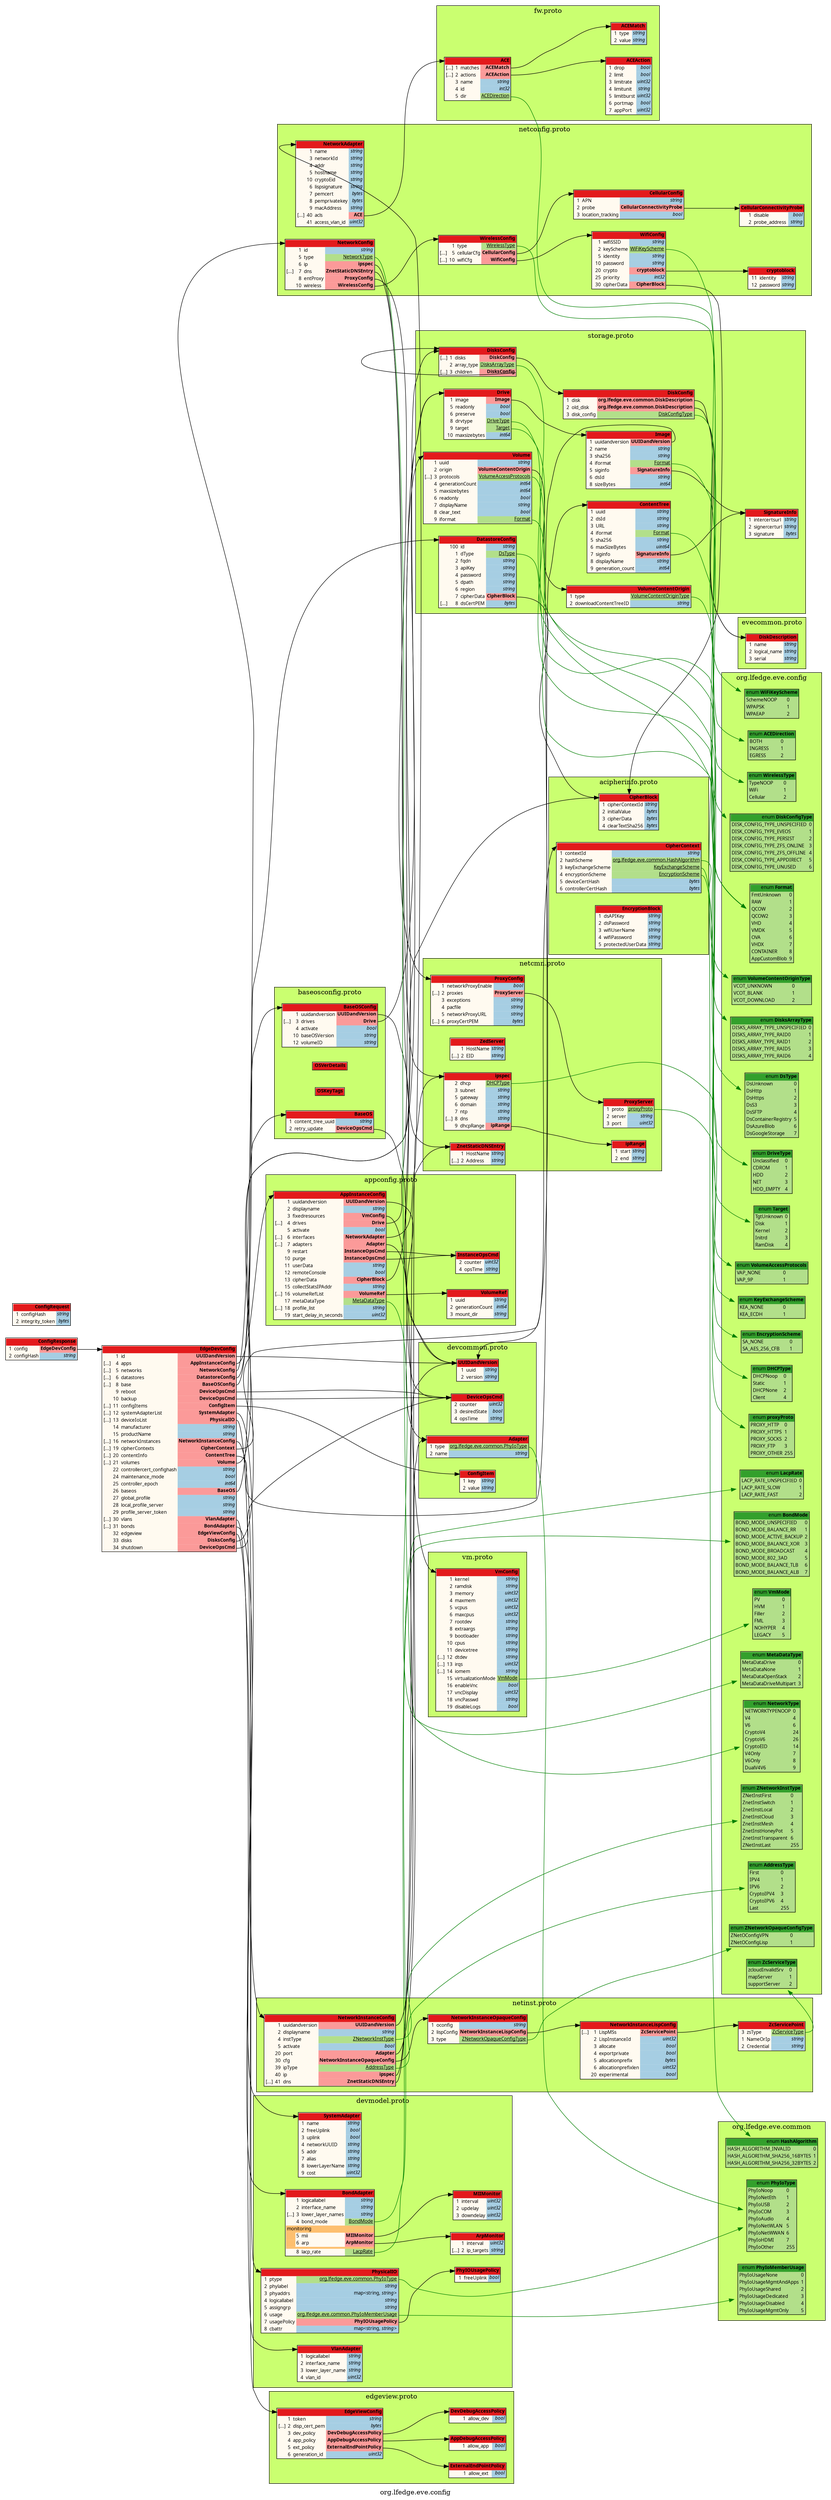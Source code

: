 /*
	do not edit:
	auto-generated by github.com/seamia/protodot
*/
digraph protodot {

	/* package:   org.lfedge.eve.config */
	/* source:    ./api/proto/config/devconfig.proto */
	/* selection:  */

	rankdir=LR;
	label="org.lfedge.eve.config";
	tooltip="org.lfedge.eve.config";
	bgcolor="transparent"

	node [
		shape=plaintext
		fontsize=10
		fontname="Ubuntu"
	];


	/* ------ nodes ------ */
	subgraph cluster_26474ec47924 {
		label = "fw.proto"
		tooltip = "config/fw.proto"
		style = filled;
		fillcolor = "#caff70";
		
		Node_Ja_132	[shape=plaintext tooltip="org.lfedge.eve.config.ACEMatch" label=<<TABLE BORDER="1" CELLBORDER="0" CELLSPACING="0" BGCOLOR="#fffaf0"><TR><TD COLSPAN="4" PORT="header" BGCOLOR="#e31a1c" ALIGN="right"><b>ACEMatch</b></TD></TR><TR><TD ALIGN="right"></TD><TD ALIGN="right">1</TD><TD ALIGN="left">type</TD><TD BGCOLOR="#a6cee3" PORT="potype" ALIGN="right" TITLE="string"><i>string</i></TD></TR><TR><TD ALIGN="right"></TD><TD ALIGN="right">2</TD><TD ALIGN="left">value</TD><TD BGCOLOR="#a6cee3" PORT="povalue" ALIGN="right" TITLE="string"><i>string</i></TD></TR></TABLE>>];
		Node_Ja_133	[shape=plaintext tooltip="org.lfedge.eve.config.ACEAction" label=<<TABLE BORDER="1" CELLBORDER="0" CELLSPACING="0" BGCOLOR="#fffaf0"><TR><TD COLSPAN="4" PORT="header" BGCOLOR="#e31a1c" ALIGN="right"><b>ACEAction</b></TD></TR><TR><TD ALIGN="right"></TD><TD ALIGN="right">1</TD><TD ALIGN="left">drop</TD><TD BGCOLOR="#a6cee3" PORT="podrop" ALIGN="right" TITLE="bool"><i>bool</i></TD></TR><TR><TD ALIGN="right"></TD><TD ALIGN="right">2</TD><TD ALIGN="left">limit</TD><TD BGCOLOR="#a6cee3" PORT="polimit" ALIGN="right" TITLE="bool"><i>bool</i></TD></TR><TR><TD ALIGN="right"></TD><TD ALIGN="right">3</TD><TD ALIGN="left">limitrate</TD><TD BGCOLOR="#a6cee3" PORT="polimitrate" ALIGN="right" TITLE="uint32"><i>uint32</i></TD></TR><TR><TD ALIGN="right"></TD><TD ALIGN="right">4</TD><TD ALIGN="left">limitunit</TD><TD BGCOLOR="#a6cee3" PORT="polimitunit" ALIGN="right" TITLE="string"><i>string</i></TD></TR><TR><TD ALIGN="right"></TD><TD ALIGN="right">5</TD><TD ALIGN="left">limitburst</TD><TD BGCOLOR="#a6cee3" PORT="polimitburst" ALIGN="right" TITLE="uint32"><i>uint32</i></TD></TR><TR><TD ALIGN="right"></TD><TD ALIGN="right">6</TD><TD ALIGN="left">portmap</TD><TD BGCOLOR="#a6cee3" PORT="poportmap" ALIGN="right" TITLE="bool"><i>bool</i></TD></TR><TR><TD ALIGN="right"></TD><TD ALIGN="right">7</TD><TD ALIGN="left">appPort</TD><TD BGCOLOR="#a6cee3" PORT="poappPort" ALIGN="right" TITLE="uint32"><i>uint32</i></TD></TR></TABLE>>];
		Node_Ja_135	[shape=plaintext tooltip="org.lfedge.eve.config.ACE" label=<<TABLE BORDER="1" CELLBORDER="0" CELLSPACING="0" BGCOLOR="#fffaf0"><TR><TD COLSPAN="4" PORT="header" BGCOLOR="#e31a1c" ALIGN="right"><b>ACE</b></TD></TR><TR><TD ALIGN="right">[...]</TD><TD ALIGN="right">1</TD><TD ALIGN="left">matches</TD><TD BGCOLOR="#fb9a99" PORT="pomatches" ALIGN="right"><b>ACEMatch</b></TD></TR><TR><TD ALIGN="right">[...]</TD><TD ALIGN="right">2</TD><TD ALIGN="left">actions</TD><TD BGCOLOR="#fb9a99" PORT="poactions" ALIGN="right"><b>ACEAction</b></TD></TR><TR><TD ALIGN="right"></TD><TD ALIGN="right">3</TD><TD ALIGN="left">name</TD><TD BGCOLOR="#a6cee3" PORT="poname" ALIGN="right" TITLE="string"><i>string</i></TD></TR><TR><TD ALIGN="right"></TD><TD ALIGN="right">4</TD><TD ALIGN="left">id</TD><TD BGCOLOR="#a6cee3" PORT="poid" ALIGN="right" TITLE="int32"><i>int32</i></TD></TR><TR><TD ALIGN="right"></TD><TD ALIGN="right">5</TD><TD ALIGN="left">dir</TD><TD BGCOLOR="#b2df8a" PORT="podir" ALIGN="right"><u>ACEDirection</u></TD></TR></TABLE>>];
	}

	subgraph cluster_8f29efe88ee3 {
		label = "acipherinfo.proto"
		tooltip = "config/acipherinfo.proto"
		style = filled;
		fillcolor = "#caff70";
		
		Node_Ja_105	[shape=plaintext tooltip="org.lfedge.eve.config.CipherBlock" label=<<TABLE BORDER="1" CELLBORDER="0" CELLSPACING="0" BGCOLOR="#fffaf0"><TR><TD COLSPAN="4" PORT="header" BGCOLOR="#e31a1c" ALIGN="right"><b>CipherBlock</b></TD></TR><TR><TD ALIGN="right"></TD><TD ALIGN="right">1</TD><TD ALIGN="left">cipherContextId</TD><TD BGCOLOR="#a6cee3" PORT="pocipherContextId" ALIGN="right" TITLE="string"><i>string</i></TD></TR><TR><TD ALIGN="right"></TD><TD ALIGN="right">2</TD><TD ALIGN="left">initialValue</TD><TD BGCOLOR="#a6cee3" PORT="poinitialValue" ALIGN="right" TITLE="bytes"><i>bytes</i></TD></TR><TR><TD ALIGN="right"></TD><TD ALIGN="right">3</TD><TD ALIGN="left">cipherData</TD><TD BGCOLOR="#a6cee3" PORT="pocipherData" ALIGN="right" TITLE="bytes"><i>bytes</i></TD></TR><TR><TD ALIGN="right"></TD><TD ALIGN="right">4</TD><TD ALIGN="left">clearTextSha256</TD><TD BGCOLOR="#a6cee3" PORT="poclearTextSha256" ALIGN="right" TITLE="bytes"><i>bytes</i></TD></TR></TABLE>>];
		Node_Ja_104	[shape=plaintext tooltip="org.lfedge.eve.config.CipherContext" label=<<TABLE BORDER="1" CELLBORDER="0" CELLSPACING="0" BGCOLOR="#fffaf0"><TR><TD COLSPAN="4" PORT="header" BGCOLOR="#e31a1c" ALIGN="right"><b>CipherContext</b></TD></TR><TR><TD ALIGN="right"></TD><TD ALIGN="right">1</TD><TD ALIGN="left">contextId</TD><TD BGCOLOR="#a6cee3" PORT="pocontextId" ALIGN="right" TITLE="string"><i>string</i></TD></TR><TR><TD ALIGN="right"></TD><TD ALIGN="right">2</TD><TD ALIGN="left">hashScheme</TD><TD BGCOLOR="#b2df8a" PORT="pohashScheme" ALIGN="right"><u>org.lfedge.eve.common.HashAlgorithm</u></TD></TR><TR><TD ALIGN="right"></TD><TD ALIGN="right">3</TD><TD ALIGN="left">keyExchangeScheme</TD><TD BGCOLOR="#b2df8a" PORT="pokeyExchangeScheme" ALIGN="right"><u>KeyExchangeScheme</u></TD></TR><TR><TD ALIGN="right"></TD><TD ALIGN="right">4</TD><TD ALIGN="left">encryptionScheme</TD><TD BGCOLOR="#b2df8a" PORT="poencryptionScheme" ALIGN="right"><u>EncryptionScheme</u></TD></TR><TR><TD ALIGN="right"></TD><TD ALIGN="right">5</TD><TD ALIGN="left">deviceCertHash</TD><TD BGCOLOR="#a6cee3" PORT="podeviceCertHash" ALIGN="right" TITLE="bytes"><i>bytes</i></TD></TR><TR><TD ALIGN="right"></TD><TD ALIGN="right">6</TD><TD ALIGN="left">controllerCertHash</TD><TD BGCOLOR="#a6cee3" PORT="pocontrollerCertHash" ALIGN="right" TITLE="bytes"><i>bytes</i></TD></TR></TABLE>>];
		Node_Ja_106	[shape=plaintext tooltip="org.lfedge.eve.config.EncryptionBlock" label=<<TABLE BORDER="1" CELLBORDER="0" CELLSPACING="0" BGCOLOR="#fffaf0"><TR><TD COLSPAN="4" PORT="header" BGCOLOR="#e31a1c" ALIGN="right"><b>EncryptionBlock</b></TD></TR><TR><TD ALIGN="right"></TD><TD ALIGN="right">1</TD><TD ALIGN="left">dsAPIKey</TD><TD BGCOLOR="#a6cee3" PORT="podsAPIKey" ALIGN="right" TITLE="string"><i>string</i></TD></TR><TR><TD ALIGN="right"></TD><TD ALIGN="right">2</TD><TD ALIGN="left">dsPassword</TD><TD BGCOLOR="#a6cee3" PORT="podsPassword" ALIGN="right" TITLE="string"><i>string</i></TD></TR><TR><TD ALIGN="right"></TD><TD ALIGN="right">3</TD><TD ALIGN="left">wifiUserName</TD><TD BGCOLOR="#a6cee3" PORT="powifiUserName" ALIGN="right" TITLE="string"><i>string</i></TD></TR><TR><TD ALIGN="right"></TD><TD ALIGN="right">4</TD><TD ALIGN="left">wifiPassword</TD><TD BGCOLOR="#a6cee3" PORT="powifiPassword" ALIGN="right" TITLE="string"><i>string</i></TD></TR><TR><TD ALIGN="right"></TD><TD ALIGN="right">5</TD><TD ALIGN="left">protectedUserData</TD><TD BGCOLOR="#a6cee3" PORT="poprotectedUserData" ALIGN="right" TITLE="string"><i>string</i></TD></TR></TABLE>>];
	}

	subgraph cluster_4d6b8f15b341 {
		label = "evecommon.proto"
		tooltip = "evecommon/evecommon.proto"
		style = filled;
		fillcolor = "#caff70";
		
		Node_Ja_101	[shape=plaintext tooltip="org.lfedge.eve.common.DiskDescription" label=<<TABLE BORDER="1" CELLBORDER="0" CELLSPACING="0" BGCOLOR="#fffaf0"><TR><TD COLSPAN="4" PORT="header" BGCOLOR="#e31a1c" ALIGN="right"><b>DiskDescription</b></TD></TR><TR><TD ALIGN="right"></TD><TD ALIGN="right">1</TD><TD ALIGN="left">name</TD><TD BGCOLOR="#a6cee3" PORT="poname" ALIGN="right" TITLE="string"><i>string</i></TD></TR><TR><TD ALIGN="right"></TD><TD ALIGN="right">2</TD><TD ALIGN="left">logical_name</TD><TD BGCOLOR="#a6cee3" PORT="pological_name" ALIGN="right" TITLE="string"><i>string</i></TD></TR><TR><TD ALIGN="right"></TD><TD ALIGN="right">3</TD><TD ALIGN="left">serial</TD><TD BGCOLOR="#a6cee3" PORT="poserial" ALIGN="right" TITLE="string"><i>string</i></TD></TR></TABLE>>];
	}

	subgraph cluster_9c320612b589 {
		label = "storage.proto"
		tooltip = "config/storage.proto"
		style = filled;
		fillcolor = "#caff70";
		
		Node_Ja_117	[shape=plaintext tooltip="org.lfedge.eve.config.Image" label=<<TABLE BORDER="1" CELLBORDER="0" CELLSPACING="0" BGCOLOR="#fffaf0"><TR><TD COLSPAN="4" PORT="header" BGCOLOR="#e31a1c" ALIGN="right"><b>Image</b></TD></TR><TR><TD ALIGN="right"></TD><TD ALIGN="right">1</TD><TD ALIGN="left">uuidandversion</TD><TD BGCOLOR="#fb9a99" PORT="pouuidandversion" ALIGN="right"><b>UUIDandVersion</b></TD></TR><TR><TD ALIGN="right"></TD><TD ALIGN="right">2</TD><TD ALIGN="left">name</TD><TD BGCOLOR="#a6cee3" PORT="poname" ALIGN="right" TITLE="string"><i>string</i></TD></TR><TR><TD ALIGN="right"></TD><TD ALIGN="right">3</TD><TD ALIGN="left">sha256</TD><TD BGCOLOR="#a6cee3" PORT="posha256" ALIGN="right" TITLE="string"><i>string</i></TD></TR><TR><TD ALIGN="right"></TD><TD ALIGN="right">4</TD><TD ALIGN="left">iformat</TD><TD BGCOLOR="#b2df8a" PORT="poiformat" ALIGN="right"><u>Format</u></TD></TR><TR><TD ALIGN="right"></TD><TD ALIGN="right">5</TD><TD ALIGN="left">siginfo</TD><TD BGCOLOR="#fb9a99" PORT="posiginfo" ALIGN="right"><b>SignatureInfo</b></TD></TR><TR><TD ALIGN="right"></TD><TD ALIGN="right">6</TD><TD ALIGN="left">dsId</TD><TD BGCOLOR="#a6cee3" PORT="podsId" ALIGN="right" TITLE="string"><i>string</i></TD></TR><TR><TD ALIGN="right"></TD><TD ALIGN="right">8</TD><TD ALIGN="left">sizeBytes</TD><TD BGCOLOR="#a6cee3" PORT="posizeBytes" ALIGN="right" TITLE="int64"><i>int64</i></TD></TR></TABLE>>];
		Node_Ja_127	[shape=plaintext tooltip="org.lfedge.eve.config.DiskConfig" label=<<TABLE BORDER="1" CELLBORDER="0" CELLSPACING="0" BGCOLOR="#fffaf0"><TR><TD COLSPAN="4" PORT="header" BGCOLOR="#e31a1c" ALIGN="right"><b>DiskConfig</b></TD></TR><TR><TD ALIGN="right"></TD><TD ALIGN="right">1</TD><TD ALIGN="left">disk</TD><TD BGCOLOR="#fb9a99" PORT="podisk" ALIGN="right"><b>org.lfedge.eve.common.DiskDescription</b></TD></TR><TR><TD ALIGN="right"></TD><TD ALIGN="right">2</TD><TD ALIGN="left">old_disk</TD><TD BGCOLOR="#fb9a99" PORT="poold_disk" ALIGN="right"><b>org.lfedge.eve.common.DiskDescription</b></TD></TR><TR><TD ALIGN="right"></TD><TD ALIGN="right">3</TD><TD ALIGN="left">disk_config</TD><TD BGCOLOR="#b2df8a" PORT="podisk_config" ALIGN="right"><u>DiskConfigType</u></TD></TR></TABLE>>];
		Node_Ja_129	[shape=plaintext tooltip="org.lfedge.eve.config.DisksConfig" label=<<TABLE BORDER="1" CELLBORDER="0" CELLSPACING="0" BGCOLOR="#fffaf0"><TR><TD COLSPAN="4" PORT="header" BGCOLOR="#e31a1c" ALIGN="right"><b>DisksConfig</b></TD></TR><TR><TD ALIGN="right">[...]</TD><TD ALIGN="right">1</TD><TD ALIGN="left">disks</TD><TD BGCOLOR="#fb9a99" PORT="podisks" ALIGN="right"><b>DiskConfig</b></TD></TR><TR><TD ALIGN="right"></TD><TD ALIGN="right">2</TD><TD ALIGN="left">array_type</TD><TD BGCOLOR="#b2df8a" PORT="poarray_type" ALIGN="right"><u>DisksArrayType</u></TD></TR><TR><TD ALIGN="right">[...]</TD><TD ALIGN="right">3</TD><TD ALIGN="left">children</TD><TD BGCOLOR="#fb9a99" PORT="pochildren" ALIGN="right"><b>DisksConfig</b></TD></TR></TABLE>>];
		Node_Ja_124	[shape=plaintext tooltip="org.lfedge.eve.config.VolumeContentOrigin" label=<<TABLE BORDER="1" CELLBORDER="0" CELLSPACING="0" BGCOLOR="#fffaf0"><TR><TD COLSPAN="4" PORT="header" BGCOLOR="#e31a1c" ALIGN="right"><b>VolumeContentOrigin</b></TD></TR><TR><TD ALIGN="right"></TD><TD ALIGN="right">1</TD><TD ALIGN="left">type</TD><TD BGCOLOR="#b2df8a" PORT="potype" ALIGN="right"><u>VolumeContentOriginType</u></TD></TR><TR><TD ALIGN="right"></TD><TD ALIGN="right">2</TD><TD ALIGN="left">downloadContentTreeID</TD><TD BGCOLOR="#a6cee3" PORT="podownloadContentTreeID" ALIGN="right" TITLE="string"><i>string</i></TD></TR></TABLE>>];
		Node_Ja_121	[shape=plaintext tooltip="org.lfedge.eve.config.ContentTree" label=<<TABLE BORDER="1" CELLBORDER="0" CELLSPACING="0" BGCOLOR="#fffaf0"><TR><TD COLSPAN="4" PORT="header" BGCOLOR="#e31a1c" ALIGN="right"><b>ContentTree</b></TD></TR><TR><TD ALIGN="right"></TD><TD ALIGN="right">1</TD><TD ALIGN="left">uuid</TD><TD BGCOLOR="#a6cee3" PORT="pouuid" ALIGN="right" TITLE="string"><i>string</i></TD></TR><TR><TD ALIGN="right"></TD><TD ALIGN="right">2</TD><TD ALIGN="left">dsId</TD><TD BGCOLOR="#a6cee3" PORT="podsId" ALIGN="right" TITLE="string"><i>string</i></TD></TR><TR><TD ALIGN="right"></TD><TD ALIGN="right">3</TD><TD ALIGN="left">URL</TD><TD BGCOLOR="#a6cee3" PORT="poURL" ALIGN="right" TITLE="string"><i>string</i></TD></TR><TR><TD ALIGN="right"></TD><TD ALIGN="right">4</TD><TD ALIGN="left">iformat</TD><TD BGCOLOR="#b2df8a" PORT="poiformat" ALIGN="right"><u>Format</u></TD></TR><TR><TD ALIGN="right"></TD><TD ALIGN="right">5</TD><TD ALIGN="left">sha256</TD><TD BGCOLOR="#a6cee3" PORT="posha256" ALIGN="right" TITLE="string"><i>string</i></TD></TR><TR><TD ALIGN="right"></TD><TD ALIGN="right">6</TD><TD ALIGN="left">maxSizeBytes</TD><TD BGCOLOR="#a6cee3" PORT="pomaxSizeBytes" ALIGN="right" TITLE="uint64"><i>uint64</i></TD></TR><TR><TD ALIGN="right"></TD><TD ALIGN="right">7</TD><TD ALIGN="left">siginfo</TD><TD BGCOLOR="#fb9a99" PORT="posiginfo" ALIGN="right"><b>SignatureInfo</b></TD></TR><TR><TD ALIGN="right"></TD><TD ALIGN="right">8</TD><TD ALIGN="left">displayName</TD><TD BGCOLOR="#a6cee3" PORT="podisplayName" ALIGN="right" TITLE="string"><i>string</i></TD></TR><TR><TD ALIGN="right"></TD><TD ALIGN="right">9</TD><TD ALIGN="left">generation_count</TD><TD BGCOLOR="#a6cee3" PORT="pogeneration_count" ALIGN="right" TITLE="int64"><i>int64</i></TD></TR></TABLE>>];
		Node_Ja_115	[shape=plaintext tooltip="org.lfedge.eve.config.DatastoreConfig" label=<<TABLE BORDER="1" CELLBORDER="0" CELLSPACING="0" BGCOLOR="#fffaf0"><TR><TD COLSPAN="4" PORT="header" BGCOLOR="#e31a1c" ALIGN="right"><b>DatastoreConfig</b></TD></TR><TR><TD ALIGN="right"></TD><TD ALIGN="right">100</TD><TD ALIGN="left">id</TD><TD BGCOLOR="#a6cee3" PORT="poid" ALIGN="right" TITLE="string"><i>string</i></TD></TR><TR><TD ALIGN="right"></TD><TD ALIGN="right">1</TD><TD ALIGN="left">dType</TD><TD BGCOLOR="#b2df8a" PORT="podType" ALIGN="right"><u>DsType</u></TD></TR><TR><TD ALIGN="right"></TD><TD ALIGN="right">2</TD><TD ALIGN="left">fqdn</TD><TD BGCOLOR="#a6cee3" PORT="pofqdn" ALIGN="right" TITLE="string"><i>string</i></TD></TR><TR><TD ALIGN="right"></TD><TD ALIGN="right">3</TD><TD ALIGN="left">apiKey</TD><TD BGCOLOR="#a6cee3" PORT="poapiKey" ALIGN="right" TITLE="string"><i>string</i></TD></TR><TR><TD ALIGN="right"></TD><TD ALIGN="right">4</TD><TD ALIGN="left">password</TD><TD BGCOLOR="#a6cee3" PORT="popassword" ALIGN="right" TITLE="string"><i>string</i></TD></TR><TR><TD ALIGN="right"></TD><TD ALIGN="right">5</TD><TD ALIGN="left">dpath</TD><TD BGCOLOR="#a6cee3" PORT="podpath" ALIGN="right" TITLE="string"><i>string</i></TD></TR><TR><TD ALIGN="right"></TD><TD ALIGN="right">6</TD><TD ALIGN="left">region</TD><TD BGCOLOR="#a6cee3" PORT="poregion" ALIGN="right" TITLE="string"><i>string</i></TD></TR><TR><TD ALIGN="right"></TD><TD ALIGN="right">7</TD><TD ALIGN="left">cipherData</TD><TD BGCOLOR="#fb9a99" PORT="pocipherData" ALIGN="right"><b>CipherBlock</b></TD></TR><TR><TD ALIGN="right">[...]</TD><TD ALIGN="right">8</TD><TD ALIGN="left">dsCertPEM</TD><TD BGCOLOR="#a6cee3" PORT="podsCertPEM" ALIGN="right" TITLE="bytes"><i>bytes</i></TD></TR></TABLE>>];
		Node_Ja_120	[shape=plaintext tooltip="org.lfedge.eve.config.Drive" label=<<TABLE BORDER="1" CELLBORDER="0" CELLSPACING="0" BGCOLOR="#fffaf0"><TR><TD COLSPAN="4" PORT="header" BGCOLOR="#e31a1c" ALIGN="right"><b>Drive</b></TD></TR><TR><TD ALIGN="right"></TD><TD ALIGN="right">1</TD><TD ALIGN="left">image</TD><TD BGCOLOR="#fb9a99" PORT="poimage" ALIGN="right"><b>Image</b></TD></TR><TR><TD ALIGN="right"></TD><TD ALIGN="right">5</TD><TD ALIGN="left">readonly</TD><TD BGCOLOR="#a6cee3" PORT="poreadonly" ALIGN="right" TITLE="bool"><i>bool</i></TD></TR><TR><TD ALIGN="right"></TD><TD ALIGN="right">6</TD><TD ALIGN="left">preserve</TD><TD BGCOLOR="#a6cee3" PORT="popreserve" ALIGN="right" TITLE="bool"><i>bool</i></TD></TR><TR><TD ALIGN="right"></TD><TD ALIGN="right">8</TD><TD ALIGN="left">drvtype</TD><TD BGCOLOR="#b2df8a" PORT="podrvtype" ALIGN="right"><u>DriveType</u></TD></TR><TR><TD ALIGN="right"></TD><TD ALIGN="right">9</TD><TD ALIGN="left">target</TD><TD BGCOLOR="#b2df8a" PORT="potarget" ALIGN="right"><u>Target</u></TD></TR><TR><TD ALIGN="right"></TD><TD ALIGN="right">10</TD><TD ALIGN="left">maxsizebytes</TD><TD BGCOLOR="#a6cee3" PORT="pomaxsizebytes" ALIGN="right" TITLE="int64"><i>int64</i></TD></TR></TABLE>>];
		Node_Ja_113	[shape=plaintext tooltip="org.lfedge.eve.config.SignatureInfo" label=<<TABLE BORDER="1" CELLBORDER="0" CELLSPACING="0" BGCOLOR="#fffaf0"><TR><TD COLSPAN="4" PORT="header" BGCOLOR="#e31a1c" ALIGN="right"><b>SignatureInfo</b></TD></TR><TR><TD ALIGN="right"></TD><TD ALIGN="right">1</TD><TD ALIGN="left">intercertsurl</TD><TD BGCOLOR="#a6cee3" PORT="pointercertsurl" ALIGN="right" TITLE="string"><i>string</i></TD></TR><TR><TD ALIGN="right"></TD><TD ALIGN="right">2</TD><TD ALIGN="left">signercerturl</TD><TD BGCOLOR="#a6cee3" PORT="posignercerturl" ALIGN="right" TITLE="string"><i>string</i></TD></TR><TR><TD ALIGN="right"></TD><TD ALIGN="right">3</TD><TD ALIGN="left">signature</TD><TD BGCOLOR="#a6cee3" PORT="posignature" ALIGN="right" TITLE="bytes"><i>bytes</i></TD></TR></TABLE>>];
		Node_Ja_125	[shape=plaintext tooltip="org.lfedge.eve.config.Volume" label=<<TABLE BORDER="1" CELLBORDER="0" CELLSPACING="0" BGCOLOR="#fffaf0"><TR><TD COLSPAN="4" PORT="header" BGCOLOR="#e31a1c" ALIGN="right"><b>Volume</b></TD></TR><TR><TD ALIGN="right"></TD><TD ALIGN="right">1</TD><TD ALIGN="left">uuid</TD><TD BGCOLOR="#a6cee3" PORT="pouuid" ALIGN="right" TITLE="string"><i>string</i></TD></TR><TR><TD ALIGN="right"></TD><TD ALIGN="right">2</TD><TD ALIGN="left">origin</TD><TD BGCOLOR="#fb9a99" PORT="poorigin" ALIGN="right"><b>VolumeContentOrigin</b></TD></TR><TR><TD ALIGN="right">[...]</TD><TD ALIGN="right">3</TD><TD ALIGN="left">protocols</TD><TD BGCOLOR="#b2df8a" PORT="poprotocols" ALIGN="right"><u>VolumeAccessProtocols</u></TD></TR><TR><TD ALIGN="right"></TD><TD ALIGN="right">4</TD><TD ALIGN="left">generationCount</TD><TD BGCOLOR="#a6cee3" PORT="pogenerationCount" ALIGN="right" TITLE="int64"><i>int64</i></TD></TR><TR><TD ALIGN="right"></TD><TD ALIGN="right">5</TD><TD ALIGN="left">maxsizebytes</TD><TD BGCOLOR="#a6cee3" PORT="pomaxsizebytes" ALIGN="right" TITLE="int64"><i>int64</i></TD></TR><TR><TD ALIGN="right"></TD><TD ALIGN="right">6</TD><TD ALIGN="left">readonly</TD><TD BGCOLOR="#a6cee3" PORT="poreadonly" ALIGN="right" TITLE="bool"><i>bool</i></TD></TR><TR><TD ALIGN="right"></TD><TD ALIGN="right">7</TD><TD ALIGN="left">displayName</TD><TD BGCOLOR="#a6cee3" PORT="podisplayName" ALIGN="right" TITLE="string"><i>string</i></TD></TR><TR><TD ALIGN="right"></TD><TD ALIGN="right">8</TD><TD ALIGN="left">clear_text</TD><TD BGCOLOR="#a6cee3" PORT="poclear_text" ALIGN="right" TITLE="bool"><i>bool</i></TD></TR><TR><TD ALIGN="right"></TD><TD ALIGN="right">9</TD><TD ALIGN="left">iformat</TD><TD BGCOLOR="#b2df8a" PORT="poiformat" ALIGN="right"><u>Format</u></TD></TR></TABLE>>];
	}

	subgraph cluster_ed03ba9919d5 {
		label = "devcommon.proto"
		tooltip = "config/devcommon.proto"
		style = filled;
		fillcolor = "#caff70";
		
		Node_Ja_111	[shape=plaintext tooltip="org.lfedge.eve.config.ConfigItem" label=<<TABLE BORDER="1" CELLBORDER="0" CELLSPACING="0" BGCOLOR="#fffaf0"><TR><TD COLSPAN="4" PORT="header" BGCOLOR="#e31a1c" ALIGN="right"><b>ConfigItem</b></TD></TR><TR><TD ALIGN="right"></TD><TD ALIGN="right">1</TD><TD ALIGN="left">key</TD><TD BGCOLOR="#a6cee3" PORT="pokey" ALIGN="right" TITLE="string"><i>string</i></TD></TR><TR><TD ALIGN="right"></TD><TD ALIGN="right">2</TD><TD ALIGN="left">value</TD><TD BGCOLOR="#a6cee3" PORT="povalue" ALIGN="right" TITLE="string"><i>string</i></TD></TR></TABLE>>];
		Node_Ja_110	[shape=plaintext tooltip="org.lfedge.eve.config.DeviceOpsCmd" label=<<TABLE BORDER="1" CELLBORDER="0" CELLSPACING="0" BGCOLOR="#fffaf0"><TR><TD COLSPAN="4" PORT="header" BGCOLOR="#e31a1c" ALIGN="right"><b>DeviceOpsCmd</b></TD></TR><TR><TD ALIGN="right"></TD><TD ALIGN="right">2</TD><TD ALIGN="left">counter</TD><TD BGCOLOR="#a6cee3" PORT="pocounter" ALIGN="right" TITLE="uint32"><i>uint32</i></TD></TR><TR><TD ALIGN="right"></TD><TD ALIGN="right">3</TD><TD ALIGN="left">desiredState</TD><TD BGCOLOR="#a6cee3" PORT="podesiredState" ALIGN="right" TITLE="bool"><i>bool</i></TD></TR><TR><TD ALIGN="right"></TD><TD ALIGN="right">4</TD><TD ALIGN="left">opsTime</TD><TD BGCOLOR="#a6cee3" PORT="poopsTime" ALIGN="right" TITLE="string"><i>string</i></TD></TR></TABLE>>];
		Node_Ja_112	[shape=plaintext tooltip="org.lfedge.eve.config.Adapter" label=<<TABLE BORDER="1" CELLBORDER="0" CELLSPACING="0" BGCOLOR="#fffaf0"><TR><TD COLSPAN="4" PORT="header" BGCOLOR="#e31a1c" ALIGN="right"><b>Adapter</b></TD></TR><TR><TD ALIGN="right"></TD><TD ALIGN="right">1</TD><TD ALIGN="left">type</TD><TD BGCOLOR="#b2df8a" PORT="potype" ALIGN="right"><u>org.lfedge.eve.common.PhyIoType</u></TD></TR><TR><TD ALIGN="right"></TD><TD ALIGN="right">2</TD><TD ALIGN="left">name</TD><TD BGCOLOR="#a6cee3" PORT="poname" ALIGN="right" TITLE="string"><i>string</i></TD></TR></TABLE>>];
		Node_Ja_109	[shape=plaintext tooltip="org.lfedge.eve.config.UUIDandVersion" label=<<TABLE BORDER="1" CELLBORDER="0" CELLSPACING="0" BGCOLOR="#fffaf0"><TR><TD COLSPAN="4" PORT="header" BGCOLOR="#e31a1c" ALIGN="right"><b>UUIDandVersion</b></TD></TR><TR><TD ALIGN="right"></TD><TD ALIGN="right">1</TD><TD ALIGN="left">uuid</TD><TD BGCOLOR="#a6cee3" PORT="pouuid" ALIGN="right" TITLE="string"><i>string</i></TD></TR><TR><TD ALIGN="right"></TD><TD ALIGN="right">2</TD><TD ALIGN="left">version</TD><TD BGCOLOR="#a6cee3" PORT="poversion" ALIGN="right" TITLE="string"><i>string</i></TD></TR></TABLE>>];
	}

	subgraph cluster_c5c9c50c31aa {
		label = "devmodel.proto"
		tooltip = "config/devmodel.proto"
		style = filled;
		fillcolor = "#caff70";
		
		Node_Ja_162	[shape=plaintext tooltip="org.lfedge.eve.config.SystemAdapter" label=<<TABLE BORDER="1" CELLBORDER="0" CELLSPACING="0" BGCOLOR="#fffaf0"><TR><TD COLSPAN="4" PORT="header" BGCOLOR="#e31a1c" ALIGN="right"><b>SystemAdapter</b></TD></TR><TR><TD ALIGN="right"></TD><TD ALIGN="right">1</TD><TD ALIGN="left">name</TD><TD BGCOLOR="#a6cee3" PORT="poname" ALIGN="right" TITLE="string"><i>string</i></TD></TR><TR><TD ALIGN="right"></TD><TD ALIGN="right">2</TD><TD ALIGN="left">freeUplink</TD><TD BGCOLOR="#a6cee3" PORT="pofreeUplink" ALIGN="right" TITLE="bool"><i>bool</i></TD></TR><TR><TD ALIGN="right"></TD><TD ALIGN="right">3</TD><TD ALIGN="left">uplink</TD><TD BGCOLOR="#a6cee3" PORT="pouplink" ALIGN="right" TITLE="bool"><i>bool</i></TD></TR><TR><TD ALIGN="right"></TD><TD ALIGN="right">4</TD><TD ALIGN="left">networkUUID</TD><TD BGCOLOR="#a6cee3" PORT="ponetworkUUID" ALIGN="right" TITLE="string"><i>string</i></TD></TR><TR><TD ALIGN="right"></TD><TD ALIGN="right">5</TD><TD ALIGN="left">addr</TD><TD BGCOLOR="#a6cee3" PORT="poaddr" ALIGN="right" TITLE="string"><i>string</i></TD></TR><TR><TD ALIGN="right"></TD><TD ALIGN="right">7</TD><TD ALIGN="left">alias</TD><TD BGCOLOR="#a6cee3" PORT="poalias" ALIGN="right" TITLE="string"><i>string</i></TD></TR><TR><TD ALIGN="right"></TD><TD ALIGN="right">8</TD><TD ALIGN="left">lowerLayerName</TD><TD BGCOLOR="#a6cee3" PORT="polowerLayerName" ALIGN="right" TITLE="string"><i>string</i></TD></TR><TR><TD ALIGN="right"></TD><TD ALIGN="right">9</TD><TD ALIGN="left">cost</TD><TD BGCOLOR="#a6cee3" PORT="pocost" ALIGN="right" TITLE="uint32"><i>uint32</i></TD></TR></TABLE>>];
		Node_Ja_169	[shape=plaintext tooltip="org.lfedge.eve.config.MIIMonitor" label=<<TABLE BORDER="1" CELLBORDER="0" CELLSPACING="0" BGCOLOR="#fffaf0"><TR><TD COLSPAN="4" PORT="header" BGCOLOR="#e31a1c" ALIGN="right"><b>MIIMonitor</b></TD></TR><TR><TD ALIGN="right"></TD><TD ALIGN="right">1</TD><TD ALIGN="left">interval</TD><TD BGCOLOR="#a6cee3" PORT="pointerval" ALIGN="right" TITLE="uint32"><i>uint32</i></TD></TR><TR><TD ALIGN="right"></TD><TD ALIGN="right">2</TD><TD ALIGN="left">updelay</TD><TD BGCOLOR="#a6cee3" PORT="poupdelay" ALIGN="right" TITLE="uint32"><i>uint32</i></TD></TR><TR><TD ALIGN="right"></TD><TD ALIGN="right">3</TD><TD ALIGN="left">downdelay</TD><TD BGCOLOR="#a6cee3" PORT="podowndelay" ALIGN="right" TITLE="uint32"><i>uint32</i></TD></TR></TABLE>>];
		Node_Ja_163	[shape=plaintext tooltip="org.lfedge.eve.config.PhyIOUsagePolicy" label=<<TABLE BORDER="1" CELLBORDER="0" CELLSPACING="0" BGCOLOR="#fffaf0"><TR><TD COLSPAN="4" PORT="header" BGCOLOR="#e31a1c" ALIGN="right"><b>PhyIOUsagePolicy</b></TD></TR><TR><TD ALIGN="right"></TD><TD ALIGN="right">1</TD><TD ALIGN="left">freeUplink</TD><TD BGCOLOR="#a6cee3" PORT="pofreeUplink" ALIGN="right" TITLE="bool"><i>bool</i></TD></TR></TABLE>>];
		Node_Ja_170	[shape=plaintext tooltip="org.lfedge.eve.config.ArpMonitor" label=<<TABLE BORDER="1" CELLBORDER="0" CELLSPACING="0" BGCOLOR="#fffaf0"><TR><TD COLSPAN="4" PORT="header" BGCOLOR="#e31a1c" ALIGN="right"><b>ArpMonitor</b></TD></TR><TR><TD ALIGN="right"></TD><TD ALIGN="right">1</TD><TD ALIGN="left">interval</TD><TD BGCOLOR="#a6cee3" PORT="pointerval" ALIGN="right" TITLE="uint32"><i>uint32</i></TD></TR><TR><TD ALIGN="right">[...]</TD><TD ALIGN="right">2</TD><TD ALIGN="left">ip_targets</TD><TD BGCOLOR="#a6cee3" PORT="poip_targets" ALIGN="right" TITLE="string"><i>string</i></TD></TR></TABLE>>];
		Node_Ja_165	[shape=plaintext tooltip="org.lfedge.eve.config.VlanAdapter" label=<<TABLE BORDER="1" CELLBORDER="0" CELLSPACING="0" BGCOLOR="#fffaf0"><TR><TD COLSPAN="4" PORT="header" BGCOLOR="#e31a1c" ALIGN="right"><b>VlanAdapter</b></TD></TR><TR><TD ALIGN="right"></TD><TD ALIGN="right">1</TD><TD ALIGN="left">logicallabel</TD><TD BGCOLOR="#a6cee3" PORT="pologicallabel" ALIGN="right" TITLE="string"><i>string</i></TD></TR><TR><TD ALIGN="right"></TD><TD ALIGN="right">2</TD><TD ALIGN="left">interface_name</TD><TD BGCOLOR="#a6cee3" PORT="pointerface_name" ALIGN="right" TITLE="string"><i>string</i></TD></TR><TR><TD ALIGN="right"></TD><TD ALIGN="right">3</TD><TD ALIGN="left">lower_layer_name</TD><TD BGCOLOR="#a6cee3" PORT="polower_layer_name" ALIGN="right" TITLE="string"><i>string</i></TD></TR><TR><TD ALIGN="right"></TD><TD ALIGN="right">4</TD><TD ALIGN="left">vlan_id</TD><TD BGCOLOR="#a6cee3" PORT="povlan_id" ALIGN="right" TITLE="uint32"><i>uint32</i></TD></TR></TABLE>>];
		Node_Ja_164	[shape=plaintext tooltip="org.lfedge.eve.config.PhysicalIO" label=<<TABLE BORDER="1" CELLBORDER="0" CELLSPACING="0" BGCOLOR="#fffaf0"><TR><TD COLSPAN="4" PORT="header" BGCOLOR="#e31a1c" ALIGN="right"><b>PhysicalIO</b></TD></TR><TR><TD ALIGN="right"></TD><TD ALIGN="right">1</TD><TD ALIGN="left">ptype</TD><TD BGCOLOR="#b2df8a" PORT="poptype" ALIGN="right"><u>org.lfedge.eve.common.PhyIoType</u></TD></TR><TR><TD ALIGN="right"></TD><TD ALIGN="right">2</TD><TD ALIGN="left">phylabel</TD><TD BGCOLOR="#a6cee3" PORT="pophylabel" ALIGN="right" TITLE="string"><i>string</i></TD></TR><TR><TD></TD><TD ALIGN="right">3</TD><TD ALIGN="left">phyaddrs</TD><TD ALIGN="right" BGCOLOR="#a6cee3" PORT="pophyaddrs">map&lt;string, <i>string</i>&gt;</TD></TR><TR><TD ALIGN="right"></TD><TD ALIGN="right">4</TD><TD ALIGN="left">logicallabel</TD><TD BGCOLOR="#a6cee3" PORT="pologicallabel" ALIGN="right" TITLE="string"><i>string</i></TD></TR><TR><TD ALIGN="right"></TD><TD ALIGN="right">5</TD><TD ALIGN="left">assigngrp</TD><TD BGCOLOR="#a6cee3" PORT="poassigngrp" ALIGN="right" TITLE="string"><i>string</i></TD></TR><TR><TD ALIGN="right"></TD><TD ALIGN="right">6</TD><TD ALIGN="left">usage</TD><TD BGCOLOR="#b2df8a" PORT="pousage" ALIGN="right"><u>org.lfedge.eve.common.PhyIoMemberUsage</u></TD></TR><TR><TD ALIGN="right"></TD><TD ALIGN="right">7</TD><TD ALIGN="left">usagePolicy</TD><TD BGCOLOR="#fb9a99" PORT="pousagePolicy" ALIGN="right"><b>PhyIOUsagePolicy</b></TD></TR><TR><TD></TD><TD ALIGN="right">8</TD><TD ALIGN="left">cbattr</TD><TD ALIGN="right" BGCOLOR="#a6cee3" PORT="pocbattr">map&lt;string, <i>string</i>&gt;</TD></TR></TABLE>>];
		Node_Ja_168	[shape=plaintext tooltip="org.lfedge.eve.config.BondAdapter" label=<<TABLE BORDER="1" CELLBORDER="0" CELLSPACING="0" BGCOLOR="#fffaf0"><TR><TD COLSPAN="4" PORT="header" BGCOLOR="#e31a1c" ALIGN="right"><b>BondAdapter</b></TD></TR><TR><TD ALIGN="right"></TD><TD ALIGN="right">1</TD><TD ALIGN="left">logicallabel</TD><TD BGCOLOR="#a6cee3" PORT="pologicallabel" ALIGN="right" TITLE="string"><i>string</i></TD></TR><TR><TD ALIGN="right"></TD><TD ALIGN="right">2</TD><TD ALIGN="left">interface_name</TD><TD BGCOLOR="#a6cee3" PORT="pointerface_name" ALIGN="right" TITLE="string"><i>string</i></TD></TR><TR><TD ALIGN="right">[...]</TD><TD ALIGN="right">3</TD><TD ALIGN="left">lower_layer_names</TD><TD BGCOLOR="#a6cee3" PORT="polower_layer_names" ALIGN="right" TITLE="string"><i>string</i></TD></TR><TR><TD ALIGN="right"></TD><TD ALIGN="right">4</TD><TD ALIGN="left">bond_mode</TD><TD BGCOLOR="#b2df8a" PORT="pobond_mode" ALIGN="right"><u>BondMode</u></TD></TR><TR><TD COLSPAN="4" BGCOLOR="#fdbf6f" ALIGN="left">monitoring</TD></TR><TR><TD BGCOLOR="#fdbf6f"></TD><TD ALIGN="right">5</TD><TD ALIGN="left">mii</TD><TD ALIGN="right" BGCOLOR="#fb9a99" PORT="pomii"><b>MIIMonitor</b></TD></TR><TR><TD BGCOLOR="#fdbf6f"></TD><TD ALIGN="right">6</TD><TD ALIGN="left">arp</TD><TD ALIGN="right" BGCOLOR="#fb9a99" PORT="poarp"><b>ArpMonitor</b></TD></TR><TR><TD COLSPAN="4" BGCOLOR="#fdbf6f"></TD></TR><TR><TD ALIGN="right"></TD><TD ALIGN="right">8</TD><TD ALIGN="left">lacp_rate</TD><TD BGCOLOR="#b2df8a" PORT="polacp_rate" ALIGN="right"><u>LacpRate</u></TD></TR></TABLE>>];
	}

	subgraph cluster_c75e6f3a3956 {
		label = "org.lfedge.eve.common"
		tooltip = "org.lfedge.eve.common"
		style = filled;
		fillcolor = "#caff70";
		
		Node_Ja_100	[shape=plaintext tooltip="HashAlgorithm" label=<<TABLE BORDER="1" CELLBORDER="0" CELLSPACING="0" BGCOLOR="#b2df8a"><TR><TD COLSPAN="2" PORT="header" BGCOLOR="#33a02c" ALIGN="right">enum <b>HashAlgorithm</b></TD></TR><TR><TD BGCOLOR="#b2df8a" ALIGN="left">HASH_ALGORITHM_INVALID</TD><TD BGCOLOR="#b2df8a" ALIGN="left">0</TD></TR><TR><TD BGCOLOR="#b2df8a" ALIGN="left">HASH_ALGORITHM_SHA256_16BYTES</TD><TD BGCOLOR="#b2df8a" ALIGN="left">1</TD></TR><TR><TD BGCOLOR="#b2df8a" ALIGN="left">HASH_ALGORITHM_SHA256_32BYTES</TD><TD BGCOLOR="#b2df8a" ALIGN="left">2</TD></TR></TABLE>>];
		Node_Ja_107	[shape=plaintext tooltip="PhyIoType" label=<<TABLE BORDER="1" CELLBORDER="0" CELLSPACING="0" BGCOLOR="#b2df8a"><TR><TD COLSPAN="2" PORT="header" BGCOLOR="#33a02c" ALIGN="right">enum <b>PhyIoType</b></TD></TR><TR><TD BGCOLOR="#b2df8a" ALIGN="left">PhyIoNoop</TD><TD BGCOLOR="#b2df8a" ALIGN="left">0</TD></TR><TR><TD BGCOLOR="#b2df8a" ALIGN="left">PhyIoNetEth</TD><TD BGCOLOR="#b2df8a" ALIGN="left">1</TD></TR><TR><TD BGCOLOR="#b2df8a" ALIGN="left">PhyIoUSB</TD><TD BGCOLOR="#b2df8a" ALIGN="left">2</TD></TR><TR><TD BGCOLOR="#b2df8a" ALIGN="left">PhyIoCOM</TD><TD BGCOLOR="#b2df8a" ALIGN="left">3</TD></TR><TR><TD BGCOLOR="#b2df8a" ALIGN="left">PhyIoAudio</TD><TD BGCOLOR="#b2df8a" ALIGN="left">4</TD></TR><TR><TD BGCOLOR="#b2df8a" ALIGN="left">PhyIoNetWLAN</TD><TD BGCOLOR="#b2df8a" ALIGN="left">5</TD></TR><TR><TD BGCOLOR="#b2df8a" ALIGN="left">PhyIoNetWWAN</TD><TD BGCOLOR="#b2df8a" ALIGN="left">6</TD></TR><TR><TD BGCOLOR="#b2df8a" ALIGN="left">PhyIoHDMI</TD><TD BGCOLOR="#b2df8a" ALIGN="left">7</TD></TR><TR><TD BGCOLOR="#b2df8a" ALIGN="left">PhyIoOther</TD><TD BGCOLOR="#b2df8a" ALIGN="left">255</TD></TR></TABLE>>];
		Node_Ja_108	[shape=plaintext tooltip="PhyIoMemberUsage" label=<<TABLE BORDER="1" CELLBORDER="0" CELLSPACING="0" BGCOLOR="#b2df8a"><TR><TD COLSPAN="2" PORT="header" BGCOLOR="#33a02c" ALIGN="right">enum <b>PhyIoMemberUsage</b></TD></TR><TR><TD BGCOLOR="#b2df8a" ALIGN="left">PhyIoUsageNone</TD><TD BGCOLOR="#b2df8a" ALIGN="left">0</TD></TR><TR><TD BGCOLOR="#b2df8a" ALIGN="left">PhyIoUsageMgmtAndApps</TD><TD BGCOLOR="#b2df8a" ALIGN="left">1</TD></TR><TR><TD BGCOLOR="#b2df8a" ALIGN="left">PhyIoUsageShared</TD><TD BGCOLOR="#b2df8a" ALIGN="left">2</TD></TR><TR><TD BGCOLOR="#b2df8a" ALIGN="left">PhyIoUsageDedicated</TD><TD BGCOLOR="#b2df8a" ALIGN="left">3</TD></TR><TR><TD BGCOLOR="#b2df8a" ALIGN="left">PhyIoUsageDisabled</TD><TD BGCOLOR="#b2df8a" ALIGN="left">4</TD></TR><TR><TD BGCOLOR="#b2df8a" ALIGN="left">PhyIoUsageMgmtOnly</TD><TD BGCOLOR="#b2df8a" ALIGN="left">5</TD></TR></TABLE>>];
	}

	subgraph cluster_c375b14772c0 {
		label = "vm.proto"
		tooltip = "config/vm.proto"
		style = filled;
		fillcolor = "#caff70";
		
		Node_Ja_131	[shape=plaintext tooltip="org.lfedge.eve.config.VmConfig" label=<<TABLE BORDER="1" CELLBORDER="0" CELLSPACING="0" BGCOLOR="#fffaf0"><TR><TD COLSPAN="4" PORT="header" BGCOLOR="#e31a1c" ALIGN="right"><b>VmConfig</b></TD></TR><TR><TD ALIGN="right"></TD><TD ALIGN="right">1</TD><TD ALIGN="left">kernel</TD><TD BGCOLOR="#a6cee3" PORT="pokernel" ALIGN="right" TITLE="string"><i>string</i></TD></TR><TR><TD ALIGN="right"></TD><TD ALIGN="right">2</TD><TD ALIGN="left">ramdisk</TD><TD BGCOLOR="#a6cee3" PORT="poramdisk" ALIGN="right" TITLE="string"><i>string</i></TD></TR><TR><TD ALIGN="right"></TD><TD ALIGN="right">3</TD><TD ALIGN="left">memory</TD><TD BGCOLOR="#a6cee3" PORT="pomemory" ALIGN="right" TITLE="uint32"><i>uint32</i></TD></TR><TR><TD ALIGN="right"></TD><TD ALIGN="right">4</TD><TD ALIGN="left">maxmem</TD><TD BGCOLOR="#a6cee3" PORT="pomaxmem" ALIGN="right" TITLE="uint32"><i>uint32</i></TD></TR><TR><TD ALIGN="right"></TD><TD ALIGN="right">5</TD><TD ALIGN="left">vcpus</TD><TD BGCOLOR="#a6cee3" PORT="povcpus" ALIGN="right" TITLE="uint32"><i>uint32</i></TD></TR><TR><TD ALIGN="right"></TD><TD ALIGN="right">6</TD><TD ALIGN="left">maxcpus</TD><TD BGCOLOR="#a6cee3" PORT="pomaxcpus" ALIGN="right" TITLE="uint32"><i>uint32</i></TD></TR><TR><TD ALIGN="right"></TD><TD ALIGN="right">7</TD><TD ALIGN="left">rootdev</TD><TD BGCOLOR="#a6cee3" PORT="porootdev" ALIGN="right" TITLE="string"><i>string</i></TD></TR><TR><TD ALIGN="right"></TD><TD ALIGN="right">8</TD><TD ALIGN="left">extraargs</TD><TD BGCOLOR="#a6cee3" PORT="poextraargs" ALIGN="right" TITLE="string"><i>string</i></TD></TR><TR><TD ALIGN="right"></TD><TD ALIGN="right">9</TD><TD ALIGN="left">bootloader</TD><TD BGCOLOR="#a6cee3" PORT="pobootloader" ALIGN="right" TITLE="string"><i>string</i></TD></TR><TR><TD ALIGN="right"></TD><TD ALIGN="right">10</TD><TD ALIGN="left">cpus</TD><TD BGCOLOR="#a6cee3" PORT="pocpus" ALIGN="right" TITLE="string"><i>string</i></TD></TR><TR><TD ALIGN="right"></TD><TD ALIGN="right">11</TD><TD ALIGN="left">devicetree</TD><TD BGCOLOR="#a6cee3" PORT="podevicetree" ALIGN="right" TITLE="string"><i>string</i></TD></TR><TR><TD ALIGN="right">[...]</TD><TD ALIGN="right">12</TD><TD ALIGN="left">dtdev</TD><TD BGCOLOR="#a6cee3" PORT="podtdev" ALIGN="right" TITLE="string"><i>string</i></TD></TR><TR><TD ALIGN="right">[...]</TD><TD ALIGN="right">13</TD><TD ALIGN="left">irqs</TD><TD BGCOLOR="#a6cee3" PORT="poirqs" ALIGN="right" TITLE="uint32"><i>uint32</i></TD></TR><TR><TD ALIGN="right">[...]</TD><TD ALIGN="right">14</TD><TD ALIGN="left">iomem</TD><TD BGCOLOR="#a6cee3" PORT="poiomem" ALIGN="right" TITLE="string"><i>string</i></TD></TR><TR><TD ALIGN="right"></TD><TD ALIGN="right">15</TD><TD ALIGN="left">virtualizationMode</TD><TD BGCOLOR="#b2df8a" PORT="povirtualizationMode" ALIGN="right"><u>VmMode</u></TD></TR><TR><TD ALIGN="right"></TD><TD ALIGN="right">16</TD><TD ALIGN="left">enableVnc</TD><TD BGCOLOR="#a6cee3" PORT="poenableVnc" ALIGN="right" TITLE="bool"><i>bool</i></TD></TR><TR><TD ALIGN="right"></TD><TD ALIGN="right">17</TD><TD ALIGN="left">vncDisplay</TD><TD BGCOLOR="#a6cee3" PORT="povncDisplay" ALIGN="right" TITLE="uint32"><i>uint32</i></TD></TR><TR><TD ALIGN="right"></TD><TD ALIGN="right">18</TD><TD ALIGN="left">vncPasswd</TD><TD BGCOLOR="#a6cee3" PORT="povncPasswd" ALIGN="right" TITLE="string"><i>string</i></TD></TR><TR><TD ALIGN="right"></TD><TD ALIGN="right">19</TD><TD ALIGN="left">disableLogs</TD><TD BGCOLOR="#a6cee3" PORT="podisableLogs" ALIGN="right" TITLE="bool"><i>bool</i></TD></TR></TABLE>>];
	}

	subgraph cluster_3f769a68ffa1 {
		label = "baseosconfig.proto"
		tooltip = "config/baseosconfig.proto"
		style = filled;
		fillcolor = "#caff70";
		
		Node_Ja_160	[shape=plaintext tooltip="org.lfedge.eve.config.BaseOSConfig" label=<<TABLE BORDER="1" CELLBORDER="0" CELLSPACING="0" BGCOLOR="#fffaf0"><TR><TD COLSPAN="4" PORT="header" BGCOLOR="#e31a1c" ALIGN="right"><b>BaseOSConfig</b></TD></TR><TR><TD ALIGN="right"></TD><TD ALIGN="right">1</TD><TD ALIGN="left">uuidandversion</TD><TD BGCOLOR="#fb9a99" PORT="pouuidandversion" ALIGN="right"><b>UUIDandVersion</b></TD></TR><TR><TD ALIGN="right">[...]</TD><TD ALIGN="right">3</TD><TD ALIGN="left">drives</TD><TD BGCOLOR="#fb9a99" PORT="podrives" ALIGN="right"><b>Drive</b></TD></TR><TR><TD ALIGN="right"></TD><TD ALIGN="right">4</TD><TD ALIGN="left">activate</TD><TD BGCOLOR="#a6cee3" PORT="poactivate" ALIGN="right" TITLE="bool"><i>bool</i></TD></TR><TR><TD ALIGN="right"></TD><TD ALIGN="right">10</TD><TD ALIGN="left">baseOSVersion</TD><TD BGCOLOR="#a6cee3" PORT="pobaseOSVersion" ALIGN="right" TITLE="string"><i>string</i></TD></TR><TR><TD ALIGN="right"></TD><TD ALIGN="right">12</TD><TD ALIGN="left">volumeID</TD><TD BGCOLOR="#a6cee3" PORT="povolumeID" ALIGN="right" TITLE="string"><i>string</i></TD></TR></TABLE>>];
		Node_Ja_159	[shape=plaintext tooltip="org.lfedge.eve.config.OSVerDetails" label=<<TABLE BORDER="1" CELLBORDER="0" CELLSPACING="0" BGCOLOR="#fffaf0"><TR><TD COLSPAN="4" PORT="header" BGCOLOR="#e31a1c" ALIGN="right"><b>OSVerDetails</b></TD></TR></TABLE>>];
		Node_Ja_158	[shape=plaintext tooltip="org.lfedge.eve.config.OSKeyTags" label=<<TABLE BORDER="1" CELLBORDER="0" CELLSPACING="0" BGCOLOR="#fffaf0"><TR><TD COLSPAN="4" PORT="header" BGCOLOR="#e31a1c" ALIGN="right"><b>OSKeyTags</b></TD></TR></TABLE>>];
		Node_Ja_161	[shape=plaintext tooltip="org.lfedge.eve.config.BaseOS" label=<<TABLE BORDER="1" CELLBORDER="0" CELLSPACING="0" BGCOLOR="#fffaf0"><TR><TD COLSPAN="4" PORT="header" BGCOLOR="#e31a1c" ALIGN="right"><b>BaseOS</b></TD></TR><TR><TD ALIGN="right"></TD><TD ALIGN="right">1</TD><TD ALIGN="left">content_tree_uuid</TD><TD BGCOLOR="#a6cee3" PORT="pocontent_tree_uuid" ALIGN="right" TITLE="string"><i>string</i></TD></TR><TR><TD ALIGN="right"></TD><TD ALIGN="right">2</TD><TD ALIGN="left">retry_update</TD><TD BGCOLOR="#fb9a99" PORT="poretry_update" ALIGN="right"><b>DeviceOpsCmd</b></TD></TR></TABLE>>];
	}

	subgraph cluster_c4848830929a {
		label = "appconfig.proto"
		tooltip = "config/appconfig.proto"
		style = filled;
		fillcolor = "#caff70";
		
		Node_Ja_154	[shape=plaintext tooltip="org.lfedge.eve.config.InstanceOpsCmd" label=<<TABLE BORDER="1" CELLBORDER="0" CELLSPACING="0" BGCOLOR="#fffaf0"><TR><TD COLSPAN="4" PORT="header" BGCOLOR="#e31a1c" ALIGN="right"><b>InstanceOpsCmd</b></TD></TR><TR><TD ALIGN="right"></TD><TD ALIGN="right">2</TD><TD ALIGN="left">counter</TD><TD BGCOLOR="#a6cee3" PORT="pocounter" ALIGN="right" TITLE="uint32"><i>uint32</i></TD></TR><TR><TD ALIGN="right"></TD><TD ALIGN="right">4</TD><TD ALIGN="left">opsTime</TD><TD BGCOLOR="#a6cee3" PORT="poopsTime" ALIGN="right" TITLE="string"><i>string</i></TD></TR></TABLE>>];
		Node_Ja_157	[shape=plaintext tooltip="org.lfedge.eve.config.VolumeRef" label=<<TABLE BORDER="1" CELLBORDER="0" CELLSPACING="0" BGCOLOR="#fffaf0"><TR><TD COLSPAN="4" PORT="header" BGCOLOR="#e31a1c" ALIGN="right"><b>VolumeRef</b></TD></TR><TR><TD ALIGN="right"></TD><TD ALIGN="right">1</TD><TD ALIGN="left">uuid</TD><TD BGCOLOR="#a6cee3" PORT="pouuid" ALIGN="right" TITLE="string"><i>string</i></TD></TR><TR><TD ALIGN="right"></TD><TD ALIGN="right">2</TD><TD ALIGN="left">generationCount</TD><TD BGCOLOR="#a6cee3" PORT="pogenerationCount" ALIGN="right" TITLE="int64"><i>int64</i></TD></TR><TR><TD ALIGN="right"></TD><TD ALIGN="right">3</TD><TD ALIGN="left">mount_dir</TD><TD BGCOLOR="#a6cee3" PORT="pomount_dir" ALIGN="right" TITLE="string"><i>string</i></TD></TR></TABLE>>];
		Node_Ja_156	[shape=plaintext tooltip="org.lfedge.eve.config.AppInstanceConfig" label=<<TABLE BORDER="1" CELLBORDER="0" CELLSPACING="0" BGCOLOR="#fffaf0"><TR><TD COLSPAN="4" PORT="header" BGCOLOR="#e31a1c" ALIGN="right"><b>AppInstanceConfig</b></TD></TR><TR><TD ALIGN="right"></TD><TD ALIGN="right">1</TD><TD ALIGN="left">uuidandversion</TD><TD BGCOLOR="#fb9a99" PORT="pouuidandversion" ALIGN="right"><b>UUIDandVersion</b></TD></TR><TR><TD ALIGN="right"></TD><TD ALIGN="right">2</TD><TD ALIGN="left">displayname</TD><TD BGCOLOR="#a6cee3" PORT="podisplayname" ALIGN="right" TITLE="string"><i>string</i></TD></TR><TR><TD ALIGN="right"></TD><TD ALIGN="right">3</TD><TD ALIGN="left">fixedresources</TD><TD BGCOLOR="#fb9a99" PORT="pofixedresources" ALIGN="right"><b>VmConfig</b></TD></TR><TR><TD ALIGN="right">[...]</TD><TD ALIGN="right">4</TD><TD ALIGN="left">drives</TD><TD BGCOLOR="#fb9a99" PORT="podrives" ALIGN="right"><b>Drive</b></TD></TR><TR><TD ALIGN="right"></TD><TD ALIGN="right">5</TD><TD ALIGN="left">activate</TD><TD BGCOLOR="#a6cee3" PORT="poactivate" ALIGN="right" TITLE="bool"><i>bool</i></TD></TR><TR><TD ALIGN="right">[...]</TD><TD ALIGN="right">6</TD><TD ALIGN="left">interfaces</TD><TD BGCOLOR="#fb9a99" PORT="pointerfaces" ALIGN="right"><b>NetworkAdapter</b></TD></TR><TR><TD ALIGN="right">[...]</TD><TD ALIGN="right">7</TD><TD ALIGN="left">adapters</TD><TD BGCOLOR="#fb9a99" PORT="poadapters" ALIGN="right"><b>Adapter</b></TD></TR><TR><TD ALIGN="right"></TD><TD ALIGN="right">9</TD><TD ALIGN="left">restart</TD><TD BGCOLOR="#fb9a99" PORT="porestart" ALIGN="right"><b>InstanceOpsCmd</b></TD></TR><TR><TD ALIGN="right"></TD><TD ALIGN="right">10</TD><TD ALIGN="left">purge</TD><TD BGCOLOR="#fb9a99" PORT="popurge" ALIGN="right"><b>InstanceOpsCmd</b></TD></TR><TR><TD ALIGN="right"></TD><TD ALIGN="right">11</TD><TD ALIGN="left">userData</TD><TD BGCOLOR="#a6cee3" PORT="pouserData" ALIGN="right" TITLE="string"><i>string</i></TD></TR><TR><TD ALIGN="right"></TD><TD ALIGN="right">12</TD><TD ALIGN="left">remoteConsole</TD><TD BGCOLOR="#a6cee3" PORT="poremoteConsole" ALIGN="right" TITLE="bool"><i>bool</i></TD></TR><TR><TD ALIGN="right"></TD><TD ALIGN="right">13</TD><TD ALIGN="left">cipherData</TD><TD BGCOLOR="#fb9a99" PORT="pocipherData" ALIGN="right"><b>CipherBlock</b></TD></TR><TR><TD ALIGN="right"></TD><TD ALIGN="right">15</TD><TD ALIGN="left">collectStatsIPAddr</TD><TD BGCOLOR="#a6cee3" PORT="pocollectStatsIPAddr" ALIGN="right" TITLE="string"><i>string</i></TD></TR><TR><TD ALIGN="right">[...]</TD><TD ALIGN="right">16</TD><TD ALIGN="left">volumeRefList</TD><TD BGCOLOR="#fb9a99" PORT="povolumeRefList" ALIGN="right"><b>VolumeRef</b></TD></TR><TR><TD ALIGN="right"></TD><TD ALIGN="right">17</TD><TD ALIGN="left">metaDataType</TD><TD BGCOLOR="#b2df8a" PORT="pometaDataType" ALIGN="right"><u>MetaDataType</u></TD></TR><TR><TD ALIGN="right">[...]</TD><TD ALIGN="right">18</TD><TD ALIGN="left">profile_list</TD><TD BGCOLOR="#a6cee3" PORT="poprofile_list" ALIGN="right" TITLE="string"><i>string</i></TD></TR><TR><TD ALIGN="right"></TD><TD ALIGN="right">19</TD><TD ALIGN="left">start_delay_in_seconds</TD><TD BGCOLOR="#a6cee3" PORT="postart_delay_in_seconds" ALIGN="right" TITLE="uint32"><i>uint32</i></TD></TR></TABLE>>];
	}


	/* ------ leaving the root package unwrapped ------ */
	Node_Ja_184	[shape=plaintext tooltip="org.lfedge.eve.config.ConfigRequest" label=<<TABLE BORDER="1" CELLBORDER="0" CELLSPACING="0" BGCOLOR="#fffaf0"><TR><TD COLSPAN="4" PORT="header" BGCOLOR="#e31a1c" ALIGN="right"><b>ConfigRequest</b></TD></TR><TR><TD ALIGN="right"></TD><TD ALIGN="right">1</TD><TD ALIGN="left">configHash</TD><TD BGCOLOR="#a6cee3" PORT="poconfigHash" ALIGN="right" TITLE="string"><i>string</i></TD></TR><TR><TD ALIGN="right"></TD><TD ALIGN="right">2</TD><TD ALIGN="left">integrity_token</TD><TD BGCOLOR="#a6cee3" PORT="pointegrity_token" ALIGN="right" TITLE="bytes"><i>bytes</i></TD></TR></TABLE>>];
	Node_Ja_185	[shape=plaintext tooltip="org.lfedge.eve.config.ConfigResponse" label=<<TABLE BORDER="1" CELLBORDER="0" CELLSPACING="0" BGCOLOR="#fffaf0"><TR><TD COLSPAN="4" PORT="header" BGCOLOR="#e31a1c" ALIGN="right"><b>ConfigResponse</b></TD></TR><TR><TD ALIGN="right"></TD><TD ALIGN="right">1</TD><TD ALIGN="left">config</TD><TD BGCOLOR="#fb9a99" PORT="poconfig" ALIGN="right"><b>EdgeDevConfig</b></TD></TR><TR><TD ALIGN="right"></TD><TD ALIGN="right">2</TD><TD ALIGN="left">configHash</TD><TD BGCOLOR="#a6cee3" PORT="poconfigHash" ALIGN="right" TITLE="string"><i>string</i></TD></TR></TABLE>>];
	Node_Ja_183	[shape=plaintext tooltip="org.lfedge.eve.config.EdgeDevConfig" label=<<TABLE BORDER="1" CELLBORDER="0" CELLSPACING="0" BGCOLOR="#fffaf0"><TR><TD COLSPAN="4" PORT="header" BGCOLOR="#e31a1c" ALIGN="right"><b>EdgeDevConfig</b></TD></TR><TR><TD ALIGN="right"></TD><TD ALIGN="right">1</TD><TD ALIGN="left">id</TD><TD BGCOLOR="#fb9a99" PORT="poid" ALIGN="right"><b>UUIDandVersion</b></TD></TR><TR><TD ALIGN="right">[...]</TD><TD ALIGN="right">4</TD><TD ALIGN="left">apps</TD><TD BGCOLOR="#fb9a99" PORT="poapps" ALIGN="right"><b>AppInstanceConfig</b></TD></TR><TR><TD ALIGN="right">[...]</TD><TD ALIGN="right">5</TD><TD ALIGN="left">networks</TD><TD BGCOLOR="#fb9a99" PORT="ponetworks" ALIGN="right"><b>NetworkConfig</b></TD></TR><TR><TD ALIGN="right">[...]</TD><TD ALIGN="right">6</TD><TD ALIGN="left">datastores</TD><TD BGCOLOR="#fb9a99" PORT="podatastores" ALIGN="right"><b>DatastoreConfig</b></TD></TR><TR><TD ALIGN="right">[...]</TD><TD ALIGN="right">8</TD><TD ALIGN="left">base</TD><TD BGCOLOR="#fb9a99" PORT="pobase" ALIGN="right"><b>BaseOSConfig</b></TD></TR><TR><TD ALIGN="right"></TD><TD ALIGN="right">9</TD><TD ALIGN="left">reboot</TD><TD BGCOLOR="#fb9a99" PORT="poreboot" ALIGN="right"><b>DeviceOpsCmd</b></TD></TR><TR><TD ALIGN="right"></TD><TD ALIGN="right">10</TD><TD ALIGN="left">backup</TD><TD BGCOLOR="#fb9a99" PORT="pobackup" ALIGN="right"><b>DeviceOpsCmd</b></TD></TR><TR><TD ALIGN="right">[...]</TD><TD ALIGN="right">11</TD><TD ALIGN="left">configItems</TD><TD BGCOLOR="#fb9a99" PORT="poconfigItems" ALIGN="right"><b>ConfigItem</b></TD></TR><TR><TD ALIGN="right">[...]</TD><TD ALIGN="right">12</TD><TD ALIGN="left">systemAdapterList</TD><TD BGCOLOR="#fb9a99" PORT="posystemAdapterList" ALIGN="right"><b>SystemAdapter</b></TD></TR><TR><TD ALIGN="right">[...]</TD><TD ALIGN="right">13</TD><TD ALIGN="left">deviceIoList</TD><TD BGCOLOR="#fb9a99" PORT="podeviceIoList" ALIGN="right"><b>PhysicalIO</b></TD></TR><TR><TD ALIGN="right"></TD><TD ALIGN="right">14</TD><TD ALIGN="left">manufacturer</TD><TD BGCOLOR="#a6cee3" PORT="pomanufacturer" ALIGN="right" TITLE="string"><i>string</i></TD></TR><TR><TD ALIGN="right"></TD><TD ALIGN="right">15</TD><TD ALIGN="left">productName</TD><TD BGCOLOR="#a6cee3" PORT="poproductName" ALIGN="right" TITLE="string"><i>string</i></TD></TR><TR><TD ALIGN="right">[...]</TD><TD ALIGN="right">16</TD><TD ALIGN="left">networkInstances</TD><TD BGCOLOR="#fb9a99" PORT="ponetworkInstances" ALIGN="right"><b>NetworkInstanceConfig</b></TD></TR><TR><TD ALIGN="right">[...]</TD><TD ALIGN="right">19</TD><TD ALIGN="left">cipherContexts</TD><TD BGCOLOR="#fb9a99" PORT="pocipherContexts" ALIGN="right"><b>CipherContext</b></TD></TR><TR><TD ALIGN="right">[...]</TD><TD ALIGN="right">20</TD><TD ALIGN="left">contentInfo</TD><TD BGCOLOR="#fb9a99" PORT="pocontentInfo" ALIGN="right"><b>ContentTree</b></TD></TR><TR><TD ALIGN="right">[...]</TD><TD ALIGN="right">21</TD><TD ALIGN="left">volumes</TD><TD BGCOLOR="#fb9a99" PORT="povolumes" ALIGN="right"><b>Volume</b></TD></TR><TR><TD ALIGN="right"></TD><TD ALIGN="right">22</TD><TD ALIGN="left">controllercert_confighash</TD><TD BGCOLOR="#a6cee3" PORT="pocontrollercert_confighash" ALIGN="right" TITLE="string"><i>string</i></TD></TR><TR><TD ALIGN="right"></TD><TD ALIGN="right">24</TD><TD ALIGN="left">maintenance_mode</TD><TD BGCOLOR="#a6cee3" PORT="pomaintenance_mode" ALIGN="right" TITLE="bool"><i>bool</i></TD></TR><TR><TD ALIGN="right"></TD><TD ALIGN="right">25</TD><TD ALIGN="left">controller_epoch</TD><TD BGCOLOR="#a6cee3" PORT="pocontroller_epoch" ALIGN="right" TITLE="int64"><i>int64</i></TD></TR><TR><TD ALIGN="right"></TD><TD ALIGN="right">26</TD><TD ALIGN="left">baseos</TD><TD BGCOLOR="#fb9a99" PORT="pobaseos" ALIGN="right"><b>BaseOS</b></TD></TR><TR><TD ALIGN="right"></TD><TD ALIGN="right">27</TD><TD ALIGN="left">global_profile</TD><TD BGCOLOR="#a6cee3" PORT="poglobal_profile" ALIGN="right" TITLE="string"><i>string</i></TD></TR><TR><TD ALIGN="right"></TD><TD ALIGN="right">28</TD><TD ALIGN="left">local_profile_server</TD><TD BGCOLOR="#a6cee3" PORT="polocal_profile_server" ALIGN="right" TITLE="string"><i>string</i></TD></TR><TR><TD ALIGN="right"></TD><TD ALIGN="right">29</TD><TD ALIGN="left">profile_server_token</TD><TD BGCOLOR="#a6cee3" PORT="poprofile_server_token" ALIGN="right" TITLE="string"><i>string</i></TD></TR><TR><TD ALIGN="right">[...]</TD><TD ALIGN="right">30</TD><TD ALIGN="left">vlans</TD><TD BGCOLOR="#fb9a99" PORT="povlans" ALIGN="right"><b>VlanAdapter</b></TD></TR><TR><TD ALIGN="right">[...]</TD><TD ALIGN="right">31</TD><TD ALIGN="left">bonds</TD><TD BGCOLOR="#fb9a99" PORT="pobonds" ALIGN="right"><b>BondAdapter</b></TD></TR><TR><TD ALIGN="right"></TD><TD ALIGN="right">32</TD><TD ALIGN="left">edgeview</TD><TD BGCOLOR="#fb9a99" PORT="poedgeview" ALIGN="right"><b>EdgeViewConfig</b></TD></TR><TR><TD ALIGN="right"></TD><TD ALIGN="right">33</TD><TD ALIGN="left">disks</TD><TD BGCOLOR="#fb9a99" PORT="podisks" ALIGN="right"><b>DisksConfig</b></TD></TR><TR><TD ALIGN="right"></TD><TD ALIGN="right">34</TD><TD ALIGN="left">shutdown</TD><TD BGCOLOR="#fb9a99" PORT="poshutdown" ALIGN="right"><b>DeviceOpsCmd</b></TD></TR></TABLE>>];
	subgraph cluster_68f4fbd423a3 {
		label = "netcmn.proto"
		tooltip = "config/netcmn.proto"
		style = filled;
		fillcolor = "#caff70";
		
		Node_Ja_141	[shape=plaintext tooltip="org.lfedge.eve.config.ZnetStaticDNSEntry" label=<<TABLE BORDER="1" CELLBORDER="0" CELLSPACING="0" BGCOLOR="#fffaf0"><TR><TD COLSPAN="4" PORT="header" BGCOLOR="#e31a1c" ALIGN="right"><b>ZnetStaticDNSEntry</b></TD></TR><TR><TD ALIGN="right"></TD><TD ALIGN="right">1</TD><TD ALIGN="left">HostName</TD><TD BGCOLOR="#a6cee3" PORT="poHostName" ALIGN="right" TITLE="string"><i>string</i></TD></TR><TR><TD ALIGN="right">[...]</TD><TD ALIGN="right">2</TD><TD ALIGN="left">Address</TD><TD BGCOLOR="#a6cee3" PORT="poAddress" ALIGN="right" TITLE="string"><i>string</i></TD></TR></TABLE>>];
		Node_Ja_140	[shape=plaintext tooltip="org.lfedge.eve.config.ZedServer" label=<<TABLE BORDER="1" CELLBORDER="0" CELLSPACING="0" BGCOLOR="#fffaf0"><TR><TD COLSPAN="4" PORT="header" BGCOLOR="#e31a1c" ALIGN="right"><b>ZedServer</b></TD></TR><TR><TD ALIGN="right"></TD><TD ALIGN="right">1</TD><TD ALIGN="left">HostName</TD><TD BGCOLOR="#a6cee3" PORT="poHostName" ALIGN="right" TITLE="string"><i>string</i></TD></TR><TR><TD ALIGN="right">[...]</TD><TD ALIGN="right">2</TD><TD ALIGN="left">EID</TD><TD BGCOLOR="#a6cee3" PORT="poEID" ALIGN="right" TITLE="string"><i>string</i></TD></TR></TABLE>>];
		Node_Ja_139	[shape=plaintext tooltip="org.lfedge.eve.config.ProxyConfig" label=<<TABLE BORDER="1" CELLBORDER="0" CELLSPACING="0" BGCOLOR="#fffaf0"><TR><TD COLSPAN="4" PORT="header" BGCOLOR="#e31a1c" ALIGN="right"><b>ProxyConfig</b></TD></TR><TR><TD ALIGN="right"></TD><TD ALIGN="right">1</TD><TD ALIGN="left">networkProxyEnable</TD><TD BGCOLOR="#a6cee3" PORT="ponetworkProxyEnable" ALIGN="right" TITLE="bool"><i>bool</i></TD></TR><TR><TD ALIGN="right">[...]</TD><TD ALIGN="right">2</TD><TD ALIGN="left">proxies</TD><TD BGCOLOR="#fb9a99" PORT="poproxies" ALIGN="right"><b>ProxyServer</b></TD></TR><TR><TD ALIGN="right"></TD><TD ALIGN="right">3</TD><TD ALIGN="left">exceptions</TD><TD BGCOLOR="#a6cee3" PORT="poexceptions" ALIGN="right" TITLE="string"><i>string</i></TD></TR><TR><TD ALIGN="right"></TD><TD ALIGN="right">4</TD><TD ALIGN="left">pacfile</TD><TD BGCOLOR="#a6cee3" PORT="popacfile" ALIGN="right" TITLE="string"><i>string</i></TD></TR><TR><TD ALIGN="right"></TD><TD ALIGN="right">5</TD><TD ALIGN="left">networkProxyURL</TD><TD BGCOLOR="#a6cee3" PORT="ponetworkProxyURL" ALIGN="right" TITLE="string"><i>string</i></TD></TR><TR><TD ALIGN="right">[...]</TD><TD ALIGN="right">6</TD><TD ALIGN="left">proxyCertPEM</TD><TD BGCOLOR="#a6cee3" PORT="poproxyCertPEM" ALIGN="right" TITLE="bytes"><i>bytes</i></TD></TR></TABLE>>];
		Node_Ja_136	[shape=plaintext tooltip="org.lfedge.eve.config.ipRange" label=<<TABLE BORDER="1" CELLBORDER="0" CELLSPACING="0" BGCOLOR="#fffaf0"><TR><TD COLSPAN="4" PORT="header" BGCOLOR="#e31a1c" ALIGN="right"><b>ipRange</b></TD></TR><TR><TD ALIGN="right"></TD><TD ALIGN="right">1</TD><TD ALIGN="left">start</TD><TD BGCOLOR="#a6cee3" PORT="postart" ALIGN="right" TITLE="string"><i>string</i></TD></TR><TR><TD ALIGN="right"></TD><TD ALIGN="right">2</TD><TD ALIGN="left">end</TD><TD BGCOLOR="#a6cee3" PORT="poend" ALIGN="right" TITLE="string"><i>string</i></TD></TR></TABLE>>];
		Node_Ja_143	[shape=plaintext tooltip="org.lfedge.eve.config.ipspec" label=<<TABLE BORDER="1" CELLBORDER="0" CELLSPACING="0" BGCOLOR="#fffaf0"><TR><TD COLSPAN="4" PORT="header" BGCOLOR="#e31a1c" ALIGN="right"><b>ipspec</b></TD></TR><TR><TD ALIGN="right"></TD><TD ALIGN="right">2</TD><TD ALIGN="left">dhcp</TD><TD BGCOLOR="#b2df8a" PORT="podhcp" ALIGN="right"><u>DHCPType</u></TD></TR><TR><TD ALIGN="right"></TD><TD ALIGN="right">3</TD><TD ALIGN="left">subnet</TD><TD BGCOLOR="#a6cee3" PORT="posubnet" ALIGN="right" TITLE="string"><i>string</i></TD></TR><TR><TD ALIGN="right"></TD><TD ALIGN="right">5</TD><TD ALIGN="left">gateway</TD><TD BGCOLOR="#a6cee3" PORT="pogateway" ALIGN="right" TITLE="string"><i>string</i></TD></TR><TR><TD ALIGN="right"></TD><TD ALIGN="right">6</TD><TD ALIGN="left">domain</TD><TD BGCOLOR="#a6cee3" PORT="podomain" ALIGN="right" TITLE="string"><i>string</i></TD></TR><TR><TD ALIGN="right"></TD><TD ALIGN="right">7</TD><TD ALIGN="left">ntp</TD><TD BGCOLOR="#a6cee3" PORT="pontp" ALIGN="right" TITLE="string"><i>string</i></TD></TR><TR><TD ALIGN="right">[...]</TD><TD ALIGN="right">8</TD><TD ALIGN="left">dns</TD><TD BGCOLOR="#a6cee3" PORT="podns" ALIGN="right" TITLE="string"><i>string</i></TD></TR><TR><TD ALIGN="right"></TD><TD ALIGN="right">9</TD><TD ALIGN="left">dhcpRange</TD><TD BGCOLOR="#fb9a99" PORT="podhcpRange" ALIGN="right"><b>ipRange</b></TD></TR></TABLE>>];
		Node_Ja_138	[shape=plaintext tooltip="org.lfedge.eve.config.ProxyServer" label=<<TABLE BORDER="1" CELLBORDER="0" CELLSPACING="0" BGCOLOR="#fffaf0"><TR><TD COLSPAN="4" PORT="header" BGCOLOR="#e31a1c" ALIGN="right"><b>ProxyServer</b></TD></TR><TR><TD ALIGN="right"></TD><TD ALIGN="right">1</TD><TD ALIGN="left">proto</TD><TD BGCOLOR="#b2df8a" PORT="poproto" ALIGN="right"><u>proxyProto</u></TD></TR><TR><TD ALIGN="right"></TD><TD ALIGN="right">2</TD><TD ALIGN="left">server</TD><TD BGCOLOR="#a6cee3" PORT="poserver" ALIGN="right" TITLE="string"><i>string</i></TD></TR><TR><TD ALIGN="right"></TD><TD ALIGN="right">3</TD><TD ALIGN="left">port</TD><TD BGCOLOR="#a6cee3" PORT="poport" ALIGN="right" TITLE="uint32"><i>uint32</i></TD></TR></TABLE>>];
	}

	subgraph cluster_087a8b768833 {
		label = "netconfig.proto"
		tooltip = "config/netconfig.proto"
		style = filled;
		fillcolor = "#caff70";
		
		Node_Ja_153	[shape=plaintext tooltip="org.lfedge.eve.config.WifiConfig.cryptoblock" label=<<TABLE BORDER="1" CELLBORDER="0" CELLSPACING="0" BGCOLOR="#fffaf0"><TR><TD COLSPAN="4" PORT="header" BGCOLOR="#e31a1c" ALIGN="right"><b>cryptoblock</b></TD></TR><TR><TD ALIGN="right"></TD><TD ALIGN="right">11</TD><TD ALIGN="left">identity</TD><TD BGCOLOR="#a6cee3" PORT="poidentity" ALIGN="right" TITLE="string"><i>string</i></TD></TR><TR><TD ALIGN="right"></TD><TD ALIGN="right">12</TD><TD ALIGN="left">password</TD><TD BGCOLOR="#a6cee3" PORT="popassword" ALIGN="right" TITLE="string"><i>string</i></TD></TR></TABLE>>];
		Node_Ja_150	[shape=plaintext tooltip="org.lfedge.eve.config.CellularConfig" label=<<TABLE BORDER="1" CELLBORDER="0" CELLSPACING="0" BGCOLOR="#fffaf0"><TR><TD COLSPAN="4" PORT="header" BGCOLOR="#e31a1c" ALIGN="right"><b>CellularConfig</b></TD></TR><TR><TD ALIGN="right"></TD><TD ALIGN="right">1</TD><TD ALIGN="left">APN</TD><TD BGCOLOR="#a6cee3" PORT="poAPN" ALIGN="right" TITLE="string"><i>string</i></TD></TR><TR><TD ALIGN="right"></TD><TD ALIGN="right">2</TD><TD ALIGN="left">probe</TD><TD BGCOLOR="#fb9a99" PORT="poprobe" ALIGN="right"><b>CellularConnectivityProbe</b></TD></TR><TR><TD ALIGN="right"></TD><TD ALIGN="right">3</TD><TD ALIGN="left">location_tracking</TD><TD BGCOLOR="#a6cee3" PORT="polocation_tracking" ALIGN="right" TITLE="bool"><i>bool</i></TD></TR></TABLE>>];
		Node_Ja_147	[shape=plaintext tooltip="org.lfedge.eve.config.NetworkConfig" label=<<TABLE BORDER="1" CELLBORDER="0" CELLSPACING="0" BGCOLOR="#fffaf0"><TR><TD COLSPAN="4" PORT="header" BGCOLOR="#e31a1c" ALIGN="right"><b>NetworkConfig</b></TD></TR><TR><TD ALIGN="right"></TD><TD ALIGN="right">1</TD><TD ALIGN="left">id</TD><TD BGCOLOR="#a6cee3" PORT="poid" ALIGN="right" TITLE="string"><i>string</i></TD></TR><TR><TD ALIGN="right"></TD><TD ALIGN="right">5</TD><TD ALIGN="left">type</TD><TD BGCOLOR="#b2df8a" PORT="potype" ALIGN="right"><u>NetworkType</u></TD></TR><TR><TD ALIGN="right"></TD><TD ALIGN="right">6</TD><TD ALIGN="left">ip</TD><TD BGCOLOR="#fb9a99" PORT="poip" ALIGN="right"><b>ipspec</b></TD></TR><TR><TD ALIGN="right">[...]</TD><TD ALIGN="right">7</TD><TD ALIGN="left">dns</TD><TD BGCOLOR="#fb9a99" PORT="podns" ALIGN="right"><b>ZnetStaticDNSEntry</b></TD></TR><TR><TD ALIGN="right"></TD><TD ALIGN="right">8</TD><TD ALIGN="left">entProxy</TD><TD BGCOLOR="#fb9a99" PORT="poentProxy" ALIGN="right"><b>ProxyConfig</b></TD></TR><TR><TD ALIGN="right"></TD><TD ALIGN="right">10</TD><TD ALIGN="left">wireless</TD><TD BGCOLOR="#fb9a99" PORT="powireless" ALIGN="right"><b>WirelessConfig</b></TD></TR></TABLE>>];
		Node_Ja_148	[shape=plaintext tooltip="org.lfedge.eve.config.NetworkAdapter" label=<<TABLE BORDER="1" CELLBORDER="0" CELLSPACING="0" BGCOLOR="#fffaf0"><TR><TD COLSPAN="4" PORT="header" BGCOLOR="#e31a1c" ALIGN="right"><b>NetworkAdapter</b></TD></TR><TR><TD ALIGN="right"></TD><TD ALIGN="right">1</TD><TD ALIGN="left">name</TD><TD BGCOLOR="#a6cee3" PORT="poname" ALIGN="right" TITLE="string"><i>string</i></TD></TR><TR><TD ALIGN="right"></TD><TD ALIGN="right">3</TD><TD ALIGN="left">networkId</TD><TD BGCOLOR="#a6cee3" PORT="ponetworkId" ALIGN="right" TITLE="string"><i>string</i></TD></TR><TR><TD ALIGN="right"></TD><TD ALIGN="right">4</TD><TD ALIGN="left">addr</TD><TD BGCOLOR="#a6cee3" PORT="poaddr" ALIGN="right" TITLE="string"><i>string</i></TD></TR><TR><TD ALIGN="right"></TD><TD ALIGN="right">5</TD><TD ALIGN="left">hostname</TD><TD BGCOLOR="#a6cee3" PORT="pohostname" ALIGN="right" TITLE="string"><i>string</i></TD></TR><TR><TD ALIGN="right"></TD><TD ALIGN="right">10</TD><TD ALIGN="left">cryptoEid</TD><TD BGCOLOR="#a6cee3" PORT="pocryptoEid" ALIGN="right" TITLE="string"><i>string</i></TD></TR><TR><TD ALIGN="right"></TD><TD ALIGN="right">6</TD><TD ALIGN="left">lispsignature</TD><TD BGCOLOR="#a6cee3" PORT="polispsignature" ALIGN="right" TITLE="string"><i>string</i></TD></TR><TR><TD ALIGN="right"></TD><TD ALIGN="right">7</TD><TD ALIGN="left">pemcert</TD><TD BGCOLOR="#a6cee3" PORT="popemcert" ALIGN="right" TITLE="bytes"><i>bytes</i></TD></TR><TR><TD ALIGN="right"></TD><TD ALIGN="right">8</TD><TD ALIGN="left">pemprivatekey</TD><TD BGCOLOR="#a6cee3" PORT="popemprivatekey" ALIGN="right" TITLE="bytes"><i>bytes</i></TD></TR><TR><TD ALIGN="right"></TD><TD ALIGN="right">9</TD><TD ALIGN="left">macAddress</TD><TD BGCOLOR="#a6cee3" PORT="pomacAddress" ALIGN="right" TITLE="string"><i>string</i></TD></TR><TR><TD ALIGN="right">[...]</TD><TD ALIGN="right">40</TD><TD ALIGN="left">acls</TD><TD BGCOLOR="#fb9a99" PORT="poacls" ALIGN="right"><b>ACE</b></TD></TR><TR><TD ALIGN="right"></TD><TD ALIGN="right">41</TD><TD ALIGN="left">access_vlan_id</TD><TD BGCOLOR="#a6cee3" PORT="poaccess_vlan_id" ALIGN="right" TITLE="uint32"><i>uint32</i></TD></TR></TABLE>>];
		Node_Ja_151	[shape=plaintext tooltip="org.lfedge.eve.config.CellularConnectivityProbe" label=<<TABLE BORDER="1" CELLBORDER="0" CELLSPACING="0" BGCOLOR="#fffaf0"><TR><TD COLSPAN="4" PORT="header" BGCOLOR="#e31a1c" ALIGN="right"><b>CellularConnectivityProbe</b></TD></TR><TR><TD ALIGN="right"></TD><TD ALIGN="right">1</TD><TD ALIGN="left">disable</TD><TD BGCOLOR="#a6cee3" PORT="podisable" ALIGN="right" TITLE="bool"><i>bool</i></TD></TR><TR><TD ALIGN="right"></TD><TD ALIGN="right">2</TD><TD ALIGN="left">probe_address</TD><TD BGCOLOR="#a6cee3" PORT="poprobe_address" ALIGN="right" TITLE="string"><i>string</i></TD></TR></TABLE>>];
		Node_Ja_152	[shape=plaintext tooltip="org.lfedge.eve.config.WifiConfig" label=<<TABLE BORDER="1" CELLBORDER="0" CELLSPACING="0" BGCOLOR="#fffaf0"><TR><TD COLSPAN="4" PORT="header" BGCOLOR="#e31a1c" ALIGN="right"><b>WifiConfig</b></TD></TR><TR><TD ALIGN="right"></TD><TD ALIGN="right">1</TD><TD ALIGN="left">wifiSSID</TD><TD BGCOLOR="#a6cee3" PORT="powifiSSID" ALIGN="right" TITLE="string"><i>string</i></TD></TR><TR><TD ALIGN="right"></TD><TD ALIGN="right">2</TD><TD ALIGN="left">keyScheme</TD><TD BGCOLOR="#b2df8a" PORT="pokeyScheme" ALIGN="right"><u>WiFiKeyScheme</u></TD></TR><TR><TD ALIGN="right"></TD><TD ALIGN="right">5</TD><TD ALIGN="left">identity</TD><TD BGCOLOR="#a6cee3" PORT="poidentity" ALIGN="right" TITLE="string"><i>string</i></TD></TR><TR><TD ALIGN="right"></TD><TD ALIGN="right">10</TD><TD ALIGN="left">password</TD><TD BGCOLOR="#a6cee3" PORT="popassword" ALIGN="right" TITLE="string"><i>string</i></TD></TR><TR><TD ALIGN="right"></TD><TD ALIGN="right">20</TD><TD ALIGN="left">crypto</TD><TD BGCOLOR="#fb9a99" PORT="pocrypto" ALIGN="right"><b>cryptoblock</b></TD></TR><TR><TD ALIGN="right"></TD><TD ALIGN="right">25</TD><TD ALIGN="left">priority</TD><TD BGCOLOR="#a6cee3" PORT="popriority" ALIGN="right" TITLE="int32"><i>int32</i></TD></TR><TR><TD ALIGN="right"></TD><TD ALIGN="right">30</TD><TD ALIGN="left">cipherData</TD><TD BGCOLOR="#fb9a99" PORT="pocipherData" ALIGN="right"><b>CipherBlock</b></TD></TR></TABLE>>];
		Node_Ja_149	[shape=plaintext tooltip="org.lfedge.eve.config.WirelessConfig" label=<<TABLE BORDER="1" CELLBORDER="0" CELLSPACING="0" BGCOLOR="#fffaf0"><TR><TD COLSPAN="4" PORT="header" BGCOLOR="#e31a1c" ALIGN="right"><b>WirelessConfig</b></TD></TR><TR><TD ALIGN="right"></TD><TD ALIGN="right">1</TD><TD ALIGN="left">type</TD><TD BGCOLOR="#b2df8a" PORT="potype" ALIGN="right"><u>WirelessType</u></TD></TR><TR><TD ALIGN="right">[...]</TD><TD ALIGN="right">5</TD><TD ALIGN="left">cellularCfg</TD><TD BGCOLOR="#fb9a99" PORT="pocellularCfg" ALIGN="right"><b>CellularConfig</b></TD></TR><TR><TD ALIGN="right">[...]</TD><TD ALIGN="right">10</TD><TD ALIGN="left">wifiCfg</TD><TD BGCOLOR="#fb9a99" PORT="powifiCfg" ALIGN="right"><b>WifiConfig</b></TD></TR></TABLE>>];
	}

	subgraph cluster_f89bbdbe2429 {
		label = "netinst.proto"
		tooltip = "config/netinst.proto"
		style = filled;
		fillcolor = "#caff70";
		
		Node_Ja_178	[shape=plaintext tooltip="org.lfedge.eve.config.NetworkInstanceConfig" label=<<TABLE BORDER="1" CELLBORDER="0" CELLSPACING="0" BGCOLOR="#fffaf0"><TR><TD COLSPAN="4" PORT="header" BGCOLOR="#e31a1c" ALIGN="right"><b>NetworkInstanceConfig</b></TD></TR><TR><TD ALIGN="right"></TD><TD ALIGN="right">1</TD><TD ALIGN="left">uuidandversion</TD><TD BGCOLOR="#fb9a99" PORT="pouuidandversion" ALIGN="right"><b>UUIDandVersion</b></TD></TR><TR><TD ALIGN="right"></TD><TD ALIGN="right">2</TD><TD ALIGN="left">displayname</TD><TD BGCOLOR="#a6cee3" PORT="podisplayname" ALIGN="right" TITLE="string"><i>string</i></TD></TR><TR><TD ALIGN="right"></TD><TD ALIGN="right">4</TD><TD ALIGN="left">instType</TD><TD BGCOLOR="#b2df8a" PORT="poinstType" ALIGN="right"><u>ZNetworkInstType</u></TD></TR><TR><TD ALIGN="right"></TD><TD ALIGN="right">5</TD><TD ALIGN="left">activate</TD><TD BGCOLOR="#a6cee3" PORT="poactivate" ALIGN="right" TITLE="bool"><i>bool</i></TD></TR><TR><TD ALIGN="right"></TD><TD ALIGN="right">20</TD><TD ALIGN="left">port</TD><TD BGCOLOR="#fb9a99" PORT="poport" ALIGN="right"><b>Adapter</b></TD></TR><TR><TD ALIGN="right"></TD><TD ALIGN="right">30</TD><TD ALIGN="left">cfg</TD><TD BGCOLOR="#fb9a99" PORT="pocfg" ALIGN="right"><b>NetworkInstanceOpaqueConfig</b></TD></TR><TR><TD ALIGN="right"></TD><TD ALIGN="right">39</TD><TD ALIGN="left">ipType</TD><TD BGCOLOR="#b2df8a" PORT="poipType" ALIGN="right"><u>AddressType</u></TD></TR><TR><TD ALIGN="right"></TD><TD ALIGN="right">40</TD><TD ALIGN="left">ip</TD><TD BGCOLOR="#fb9a99" PORT="poip" ALIGN="right"><b>ipspec</b></TD></TR><TR><TD ALIGN="right">[...]</TD><TD ALIGN="right">41</TD><TD ALIGN="left">dns</TD><TD BGCOLOR="#fb9a99" PORT="podns" ALIGN="right"><b>ZnetStaticDNSEntry</b></TD></TR></TABLE>>];
		Node_Ja_177	[shape=plaintext tooltip="org.lfedge.eve.config.NetworkInstanceLispConfig" label=<<TABLE BORDER="1" CELLBORDER="0" CELLSPACING="0" BGCOLOR="#fffaf0"><TR><TD COLSPAN="4" PORT="header" BGCOLOR="#e31a1c" ALIGN="right"><b>NetworkInstanceLispConfig</b></TD></TR><TR><TD ALIGN="right">[...]</TD><TD ALIGN="right">1</TD><TD ALIGN="left">LispMSs</TD><TD BGCOLOR="#fb9a99" PORT="poLispMSs" ALIGN="right"><b>ZcServicePoint</b></TD></TR><TR><TD ALIGN="right"></TD><TD ALIGN="right">2</TD><TD ALIGN="left">LispInstanceId</TD><TD BGCOLOR="#a6cee3" PORT="poLispInstanceId" ALIGN="right" TITLE="uint32"><i>uint32</i></TD></TR><TR><TD ALIGN="right"></TD><TD ALIGN="right">3</TD><TD ALIGN="left">allocate</TD><TD BGCOLOR="#a6cee3" PORT="poallocate" ALIGN="right" TITLE="bool"><i>bool</i></TD></TR><TR><TD ALIGN="right"></TD><TD ALIGN="right">4</TD><TD ALIGN="left">exportprivate</TD><TD BGCOLOR="#a6cee3" PORT="poexportprivate" ALIGN="right" TITLE="bool"><i>bool</i></TD></TR><TR><TD ALIGN="right"></TD><TD ALIGN="right">5</TD><TD ALIGN="left">allocationprefix</TD><TD BGCOLOR="#a6cee3" PORT="poallocationprefix" ALIGN="right" TITLE="bytes"><i>bytes</i></TD></TR><TR><TD ALIGN="right"></TD><TD ALIGN="right">6</TD><TD ALIGN="left">allocationprefixlen</TD><TD BGCOLOR="#a6cee3" PORT="poallocationprefixlen" ALIGN="right" TITLE="uint32"><i>uint32</i></TD></TR><TR><TD ALIGN="right"></TD><TD ALIGN="right">20</TD><TD ALIGN="left">experimental</TD><TD BGCOLOR="#a6cee3" PORT="poexperimental" ALIGN="right" TITLE="bool"><i>bool</i></TD></TR></TABLE>>];
		Node_Ja_174	[shape=plaintext tooltip="org.lfedge.eve.config.NetworkInstanceOpaqueConfig" label=<<TABLE BORDER="1" CELLBORDER="0" CELLSPACING="0" BGCOLOR="#fffaf0"><TR><TD COLSPAN="4" PORT="header" BGCOLOR="#e31a1c" ALIGN="right"><b>NetworkInstanceOpaqueConfig</b></TD></TR><TR><TD ALIGN="right"></TD><TD ALIGN="right">1</TD><TD ALIGN="left">oconfig</TD><TD BGCOLOR="#a6cee3" PORT="pooconfig" ALIGN="right" TITLE="string"><i>string</i></TD></TR><TR><TD ALIGN="right"></TD><TD ALIGN="right">2</TD><TD ALIGN="left">lispConfig</TD><TD BGCOLOR="#fb9a99" PORT="polispConfig" ALIGN="right"><b>NetworkInstanceLispConfig</b></TD></TR><TR><TD ALIGN="right"></TD><TD ALIGN="right">3</TD><TD ALIGN="left">type</TD><TD BGCOLOR="#b2df8a" PORT="potype" ALIGN="right"><u>ZNetworkOpaqueConfigType</u></TD></TR></TABLE>>];
		Node_Ja_176	[shape=plaintext tooltip="org.lfedge.eve.config.ZcServicePoint" label=<<TABLE BORDER="1" CELLBORDER="0" CELLSPACING="0" BGCOLOR="#fffaf0"><TR><TD COLSPAN="4" PORT="header" BGCOLOR="#e31a1c" ALIGN="right"><b>ZcServicePoint</b></TD></TR><TR><TD ALIGN="right"></TD><TD ALIGN="right">3</TD><TD ALIGN="left">zsType</TD><TD BGCOLOR="#b2df8a" PORT="pozsType" ALIGN="right"><u>ZcServiceType</u></TD></TR><TR><TD ALIGN="right"></TD><TD ALIGN="right">1</TD><TD ALIGN="left">NameOrIp</TD><TD BGCOLOR="#a6cee3" PORT="poNameOrIp" ALIGN="right" TITLE="string"><i>string</i></TD></TR><TR><TD ALIGN="right"></TD><TD ALIGN="right">2</TD><TD ALIGN="left">Credential</TD><TD BGCOLOR="#a6cee3" PORT="poCredential" ALIGN="right" TITLE="string"><i>string</i></TD></TR></TABLE>>];
	}

	subgraph cluster_0eca8c4caf24 {
		label = "org.lfedge.eve.config"
		tooltip = "org.lfedge.eve.config"
		style = filled;
		fillcolor = "#caff70";
		
		Node_Ja_102	[shape=plaintext tooltip="KeyExchangeScheme" label=<<TABLE BORDER="1" CELLBORDER="0" CELLSPACING="0" BGCOLOR="#b2df8a"><TR><TD COLSPAN="2" PORT="header" BGCOLOR="#33a02c" ALIGN="right">enum <b>KeyExchangeScheme</b></TD></TR><TR><TD BGCOLOR="#b2df8a" ALIGN="left">KEA_NONE</TD><TD BGCOLOR="#b2df8a" ALIGN="left">0</TD></TR><TR><TD BGCOLOR="#b2df8a" ALIGN="left">KEA_ECDH</TD><TD BGCOLOR="#b2df8a" ALIGN="left">1</TD></TR></TABLE>>];
		Node_Ja_128	[shape=plaintext tooltip="DisksArrayType" label=<<TABLE BORDER="1" CELLBORDER="0" CELLSPACING="0" BGCOLOR="#b2df8a"><TR><TD COLSPAN="2" PORT="header" BGCOLOR="#33a02c" ALIGN="right">enum <b>DisksArrayType</b></TD></TR><TR><TD BGCOLOR="#b2df8a" ALIGN="left">DISKS_ARRAY_TYPE_UNSPECIFIED</TD><TD BGCOLOR="#b2df8a" ALIGN="left">0</TD></TR><TR><TD BGCOLOR="#b2df8a" ALIGN="left">DISKS_ARRAY_TYPE_RAID0</TD><TD BGCOLOR="#b2df8a" ALIGN="left">1</TD></TR><TR><TD BGCOLOR="#b2df8a" ALIGN="left">DISKS_ARRAY_TYPE_RAID1</TD><TD BGCOLOR="#b2df8a" ALIGN="left">2</TD></TR><TR><TD BGCOLOR="#b2df8a" ALIGN="left">DISKS_ARRAY_TYPE_RAID5</TD><TD BGCOLOR="#b2df8a" ALIGN="left">3</TD></TR><TR><TD BGCOLOR="#b2df8a" ALIGN="left">DISKS_ARRAY_TYPE_RAID6</TD><TD BGCOLOR="#b2df8a" ALIGN="left">4</TD></TR></TABLE>>];
		Node_Ja_145	[shape=plaintext tooltip="WirelessType" label=<<TABLE BORDER="1" CELLBORDER="0" CELLSPACING="0" BGCOLOR="#b2df8a"><TR><TD COLSPAN="2" PORT="header" BGCOLOR="#33a02c" ALIGN="right">enum <b>WirelessType</b></TD></TR><TR><TD BGCOLOR="#b2df8a" ALIGN="left">TypeNOOP</TD><TD BGCOLOR="#b2df8a" ALIGN="left">0</TD></TR><TR><TD BGCOLOR="#b2df8a" ALIGN="left">WiFi</TD><TD BGCOLOR="#b2df8a" ALIGN="left">1</TD></TR><TR><TD BGCOLOR="#b2df8a" ALIGN="left">Cellular</TD><TD BGCOLOR="#b2df8a" ALIGN="left">2</TD></TR></TABLE>>];
		Node_Ja_137	[shape=plaintext tooltip="proxyProto" label=<<TABLE BORDER="1" CELLBORDER="0" CELLSPACING="0" BGCOLOR="#b2df8a"><TR><TD COLSPAN="2" PORT="header" BGCOLOR="#33a02c" ALIGN="right">enum <b>proxyProto</b></TD></TR><TR><TD BGCOLOR="#b2df8a" ALIGN="left">PROXY_HTTP</TD><TD BGCOLOR="#b2df8a" ALIGN="left">0</TD></TR><TR><TD BGCOLOR="#b2df8a" ALIGN="left">PROXY_HTTPS</TD><TD BGCOLOR="#b2df8a" ALIGN="left">1</TD></TR><TR><TD BGCOLOR="#b2df8a" ALIGN="left">PROXY_SOCKS</TD><TD BGCOLOR="#b2df8a" ALIGN="left">2</TD></TR><TR><TD BGCOLOR="#b2df8a" ALIGN="left">PROXY_FTP</TD><TD BGCOLOR="#b2df8a" ALIGN="left">3</TD></TR><TR><TD BGCOLOR="#b2df8a" ALIGN="left">PROXY_OTHER</TD><TD BGCOLOR="#b2df8a" ALIGN="left">255</TD></TR></TABLE>>];
		Node_Ja_144	[shape=plaintext tooltip="NetworkType" label=<<TABLE BORDER="1" CELLBORDER="0" CELLSPACING="0" BGCOLOR="#b2df8a"><TR><TD COLSPAN="2" PORT="header" BGCOLOR="#33a02c" ALIGN="right">enum <b>NetworkType</b></TD></TR><TR><TD BGCOLOR="#b2df8a" ALIGN="left">NETWORKTYPENOOP</TD><TD BGCOLOR="#b2df8a" ALIGN="left">0</TD></TR><TR><TD BGCOLOR="#b2df8a" ALIGN="left">V4</TD><TD BGCOLOR="#b2df8a" ALIGN="left">4</TD></TR><TR><TD BGCOLOR="#b2df8a" ALIGN="left">V6</TD><TD BGCOLOR="#b2df8a" ALIGN="left">6</TD></TR><TR><TD BGCOLOR="#b2df8a" ALIGN="left">CryptoV4</TD><TD BGCOLOR="#b2df8a" ALIGN="left">24</TD></TR><TR><TD BGCOLOR="#b2df8a" ALIGN="left">CryptoV6</TD><TD BGCOLOR="#b2df8a" ALIGN="left">26</TD></TR><TR><TD BGCOLOR="#b2df8a" ALIGN="left">CryptoEID</TD><TD BGCOLOR="#b2df8a" ALIGN="left">14</TD></TR><TR><TD BGCOLOR="#b2df8a" ALIGN="left">V4Only</TD><TD BGCOLOR="#b2df8a" ALIGN="left">7</TD></TR><TR><TD BGCOLOR="#b2df8a" ALIGN="left">V6Only</TD><TD BGCOLOR="#b2df8a" ALIGN="left">8</TD></TR><TR><TD BGCOLOR="#b2df8a" ALIGN="left">DualV4V6</TD><TD BGCOLOR="#b2df8a" ALIGN="left">9</TD></TR></TABLE>>];
		Node_Ja_146	[shape=plaintext tooltip="WiFiKeyScheme" label=<<TABLE BORDER="1" CELLBORDER="0" CELLSPACING="0" BGCOLOR="#b2df8a"><TR><TD COLSPAN="2" PORT="header" BGCOLOR="#33a02c" ALIGN="right">enum <b>WiFiKeyScheme</b></TD></TR><TR><TD BGCOLOR="#b2df8a" ALIGN="left">SchemeNOOP</TD><TD BGCOLOR="#b2df8a" ALIGN="left">0</TD></TR><TR><TD BGCOLOR="#b2df8a" ALIGN="left">WPAPSK</TD><TD BGCOLOR="#b2df8a" ALIGN="left">1</TD></TR><TR><TD BGCOLOR="#b2df8a" ALIGN="left">WPAEAP</TD><TD BGCOLOR="#b2df8a" ALIGN="left">2</TD></TR></TABLE>>];
		Node_Ja_173	[shape=plaintext tooltip="ZNetworkOpaqueConfigType" label=<<TABLE BORDER="1" CELLBORDER="0" CELLSPACING="0" BGCOLOR="#b2df8a"><TR><TD COLSPAN="2" PORT="header" BGCOLOR="#33a02c" ALIGN="right">enum <b>ZNetworkOpaqueConfigType</b></TD></TR><TR><TD BGCOLOR="#b2df8a" ALIGN="left">ZNetOConfigVPN</TD><TD BGCOLOR="#b2df8a" ALIGN="left">0</TD></TR><TR><TD BGCOLOR="#b2df8a" ALIGN="left">ZNetOConfigLisp</TD><TD BGCOLOR="#b2df8a" ALIGN="left">1</TD></TR></TABLE>>];
		Node_Ja_114	[shape=plaintext tooltip="DsType" label=<<TABLE BORDER="1" CELLBORDER="0" CELLSPACING="0" BGCOLOR="#b2df8a"><TR><TD COLSPAN="2" PORT="header" BGCOLOR="#33a02c" ALIGN="right">enum <b>DsType</b></TD></TR><TR><TD BGCOLOR="#b2df8a" ALIGN="left">DsUnknown</TD><TD BGCOLOR="#b2df8a" ALIGN="left">0</TD></TR><TR><TD BGCOLOR="#b2df8a" ALIGN="left">DsHttp</TD><TD BGCOLOR="#b2df8a" ALIGN="left">1</TD></TR><TR><TD BGCOLOR="#b2df8a" ALIGN="left">DsHttps</TD><TD BGCOLOR="#b2df8a" ALIGN="left">2</TD></TR><TR><TD BGCOLOR="#b2df8a" ALIGN="left">DsS3</TD><TD BGCOLOR="#b2df8a" ALIGN="left">3</TD></TR><TR><TD BGCOLOR="#b2df8a" ALIGN="left">DsSFTP</TD><TD BGCOLOR="#b2df8a" ALIGN="left">4</TD></TR><TR><TD BGCOLOR="#b2df8a" ALIGN="left">DsContainerRegistry</TD><TD BGCOLOR="#b2df8a" ALIGN="left">5</TD></TR><TR><TD BGCOLOR="#b2df8a" ALIGN="left">DsAzureBlob</TD><TD BGCOLOR="#b2df8a" ALIGN="left">6</TD></TR><TR><TD BGCOLOR="#b2df8a" ALIGN="left">DsGoogleStorage</TD><TD BGCOLOR="#b2df8a" ALIGN="left">7</TD></TR></TABLE>>];
		Node_Ja_130	[shape=plaintext tooltip="VmMode" label=<<TABLE BORDER="1" CELLBORDER="0" CELLSPACING="0" BGCOLOR="#b2df8a"><TR><TD COLSPAN="2" PORT="header" BGCOLOR="#33a02c" ALIGN="right">enum <b>VmMode</b></TD></TR><TR><TD BGCOLOR="#b2df8a" ALIGN="left">PV</TD><TD BGCOLOR="#b2df8a" ALIGN="left">0</TD></TR><TR><TD BGCOLOR="#b2df8a" ALIGN="left">HVM</TD><TD BGCOLOR="#b2df8a" ALIGN="left">1</TD></TR><TR><TD BGCOLOR="#b2df8a" ALIGN="left">Filler</TD><TD BGCOLOR="#b2df8a" ALIGN="left">2</TD></TR><TR><TD BGCOLOR="#b2df8a" ALIGN="left">FML</TD><TD BGCOLOR="#b2df8a" ALIGN="left">3</TD></TR><TR><TD BGCOLOR="#b2df8a" ALIGN="left">NOHYPER</TD><TD BGCOLOR="#b2df8a" ALIGN="left">4</TD></TR><TR><TD BGCOLOR="#b2df8a" ALIGN="left">LEGACY</TD><TD BGCOLOR="#b2df8a" ALIGN="left">5</TD></TR></TABLE>>];
		Node_Ja_171	[shape=plaintext tooltip="ZNetworkInstType" label=<<TABLE BORDER="1" CELLBORDER="0" CELLSPACING="0" BGCOLOR="#b2df8a"><TR><TD COLSPAN="2" PORT="header" BGCOLOR="#33a02c" ALIGN="right">enum <b>ZNetworkInstType</b></TD></TR><TR><TD BGCOLOR="#b2df8a" ALIGN="left">ZNetInstFirst</TD><TD BGCOLOR="#b2df8a" ALIGN="left">0</TD></TR><TR><TD BGCOLOR="#b2df8a" ALIGN="left">ZnetInstSwitch</TD><TD BGCOLOR="#b2df8a" ALIGN="left">1</TD></TR><TR><TD BGCOLOR="#b2df8a" ALIGN="left">ZnetInstLocal</TD><TD BGCOLOR="#b2df8a" ALIGN="left">2</TD></TR><TR><TD BGCOLOR="#b2df8a" ALIGN="left">ZnetInstCloud</TD><TD BGCOLOR="#b2df8a" ALIGN="left">3</TD></TR><TR><TD BGCOLOR="#b2df8a" ALIGN="left">ZnetInstMesh</TD><TD BGCOLOR="#b2df8a" ALIGN="left">4</TD></TR><TR><TD BGCOLOR="#b2df8a" ALIGN="left">ZnetInstHoneyPot</TD><TD BGCOLOR="#b2df8a" ALIGN="left">5</TD></TR><TR><TD BGCOLOR="#b2df8a" ALIGN="left">ZnetInstTransparent</TD><TD BGCOLOR="#b2df8a" ALIGN="left">6</TD></TR><TR><TD BGCOLOR="#b2df8a" ALIGN="left">ZNetInstLast</TD><TD BGCOLOR="#b2df8a" ALIGN="left">255</TD></TR></TABLE>>];
		Node_Ja_103	[shape=plaintext tooltip="EncryptionScheme" label=<<TABLE BORDER="1" CELLBORDER="0" CELLSPACING="0" BGCOLOR="#b2df8a"><TR><TD COLSPAN="2" PORT="header" BGCOLOR="#33a02c" ALIGN="right">enum <b>EncryptionScheme</b></TD></TR><TR><TD BGCOLOR="#b2df8a" ALIGN="left">SA_NONE</TD><TD BGCOLOR="#b2df8a" ALIGN="left">0</TD></TR><TR><TD BGCOLOR="#b2df8a" ALIGN="left">SA_AES_256_CFB</TD><TD BGCOLOR="#b2df8a" ALIGN="left">1</TD></TR></TABLE>>];
		Node_Ja_155	[shape=plaintext tooltip="MetaDataType" label=<<TABLE BORDER="1" CELLBORDER="0" CELLSPACING="0" BGCOLOR="#b2df8a"><TR><TD COLSPAN="2" PORT="header" BGCOLOR="#33a02c" ALIGN="right">enum <b>MetaDataType</b></TD></TR><TR><TD BGCOLOR="#b2df8a" ALIGN="left">MetaDataDrive</TD><TD BGCOLOR="#b2df8a" ALIGN="left">0</TD></TR><TR><TD BGCOLOR="#b2df8a" ALIGN="left">MetaDataNone</TD><TD BGCOLOR="#b2df8a" ALIGN="left">1</TD></TR><TR><TD BGCOLOR="#b2df8a" ALIGN="left">MetaDataOpenStack</TD><TD BGCOLOR="#b2df8a" ALIGN="left">2</TD></TR><TR><TD BGCOLOR="#b2df8a" ALIGN="left">MetaDataDriveMultipart</TD><TD BGCOLOR="#b2df8a" ALIGN="left">3</TD></TR></TABLE>>];
		Node_Ja_126	[shape=plaintext tooltip="DiskConfigType" label=<<TABLE BORDER="1" CELLBORDER="0" CELLSPACING="0" BGCOLOR="#b2df8a"><TR><TD COLSPAN="2" PORT="header" BGCOLOR="#33a02c" ALIGN="right">enum <b>DiskConfigType</b></TD></TR><TR><TD BGCOLOR="#b2df8a" ALIGN="left">DISK_CONFIG_TYPE_UNSPECIFIED</TD><TD BGCOLOR="#b2df8a" ALIGN="left">0</TD></TR><TR><TD BGCOLOR="#b2df8a" ALIGN="left">DISK_CONFIG_TYPE_EVEOS</TD><TD BGCOLOR="#b2df8a" ALIGN="left">1</TD></TR><TR><TD BGCOLOR="#b2df8a" ALIGN="left">DISK_CONFIG_TYPE_PERSIST</TD><TD BGCOLOR="#b2df8a" ALIGN="left">2</TD></TR><TR><TD BGCOLOR="#b2df8a" ALIGN="left">DISK_CONFIG_TYPE_ZFS_ONLINE</TD><TD BGCOLOR="#b2df8a" ALIGN="left">3</TD></TR><TR><TD BGCOLOR="#b2df8a" ALIGN="left">DISK_CONFIG_TYPE_ZFS_OFFLINE</TD><TD BGCOLOR="#b2df8a" ALIGN="left">4</TD></TR><TR><TD BGCOLOR="#b2df8a" ALIGN="left">DISK_CONFIG_TYPE_APPDIRECT</TD><TD BGCOLOR="#b2df8a" ALIGN="left">5</TD></TR><TR><TD BGCOLOR="#b2df8a" ALIGN="left">DISK_CONFIG_TYPE_UNUSED</TD><TD BGCOLOR="#b2df8a" ALIGN="left">6</TD></TR></TABLE>>];
		Node_Ja_167	[shape=plaintext tooltip="LacpRate" label=<<TABLE BORDER="1" CELLBORDER="0" CELLSPACING="0" BGCOLOR="#b2df8a"><TR><TD COLSPAN="2" PORT="header" BGCOLOR="#33a02c" ALIGN="right">enum <b>LacpRate</b></TD></TR><TR><TD BGCOLOR="#b2df8a" ALIGN="left">LACP_RATE_UNSPECIFIED</TD><TD BGCOLOR="#b2df8a" ALIGN="left">0</TD></TR><TR><TD BGCOLOR="#b2df8a" ALIGN="left">LACP_RATE_SLOW</TD><TD BGCOLOR="#b2df8a" ALIGN="left">1</TD></TR><TR><TD BGCOLOR="#b2df8a" ALIGN="left">LACP_RATE_FAST</TD><TD BGCOLOR="#b2df8a" ALIGN="left">2</TD></TR></TABLE>>];
		Node_Ja_116	[shape=plaintext tooltip="Format" label=<<TABLE BORDER="1" CELLBORDER="0" CELLSPACING="0" BGCOLOR="#b2df8a"><TR><TD COLSPAN="2" PORT="header" BGCOLOR="#33a02c" ALIGN="right">enum <b>Format</b></TD></TR><TR><TD BGCOLOR="#b2df8a" ALIGN="left">FmtUnknown</TD><TD BGCOLOR="#b2df8a" ALIGN="left">0</TD></TR><TR><TD BGCOLOR="#b2df8a" ALIGN="left">RAW</TD><TD BGCOLOR="#b2df8a" ALIGN="left">1</TD></TR><TR><TD BGCOLOR="#b2df8a" ALIGN="left">QCOW</TD><TD BGCOLOR="#b2df8a" ALIGN="left">2</TD></TR><TR><TD BGCOLOR="#b2df8a" ALIGN="left">QCOW2</TD><TD BGCOLOR="#b2df8a" ALIGN="left">3</TD></TR><TR><TD BGCOLOR="#b2df8a" ALIGN="left">VHD</TD><TD BGCOLOR="#b2df8a" ALIGN="left">4</TD></TR><TR><TD BGCOLOR="#b2df8a" ALIGN="left">VMDK</TD><TD BGCOLOR="#b2df8a" ALIGN="left">5</TD></TR><TR><TD BGCOLOR="#b2df8a" ALIGN="left">OVA</TD><TD BGCOLOR="#b2df8a" ALIGN="left">6</TD></TR><TR><TD BGCOLOR="#b2df8a" ALIGN="left">VHDX</TD><TD BGCOLOR="#b2df8a" ALIGN="left">7</TD></TR><TR><TD BGCOLOR="#b2df8a" ALIGN="left">CONTAINER</TD><TD BGCOLOR="#b2df8a" ALIGN="left">8</TD></TR><TR><TD BGCOLOR="#b2df8a" ALIGN="left">AppCustomBlob</TD><TD BGCOLOR="#b2df8a" ALIGN="left">9</TD></TR></TABLE>>];
		Node_Ja_123	[shape=plaintext tooltip="VolumeContentOriginType" label=<<TABLE BORDER="1" CELLBORDER="0" CELLSPACING="0" BGCOLOR="#b2df8a"><TR><TD COLSPAN="2" PORT="header" BGCOLOR="#33a02c" ALIGN="right">enum <b>VolumeContentOriginType</b></TD></TR><TR><TD BGCOLOR="#b2df8a" ALIGN="left">VCOT_UNKNOWN</TD><TD BGCOLOR="#b2df8a" ALIGN="left">0</TD></TR><TR><TD BGCOLOR="#b2df8a" ALIGN="left">VCOT_BLANK</TD><TD BGCOLOR="#b2df8a" ALIGN="left">1</TD></TR><TR><TD BGCOLOR="#b2df8a" ALIGN="left">VCOT_DOWNLOAD</TD><TD BGCOLOR="#b2df8a" ALIGN="left">2</TD></TR></TABLE>>];
		Node_Ja_134	[shape=plaintext tooltip="ACEDirection" label=<<TABLE BORDER="1" CELLBORDER="0" CELLSPACING="0" BGCOLOR="#b2df8a"><TR><TD COLSPAN="2" PORT="header" BGCOLOR="#33a02c" ALIGN="right">enum <b>ACEDirection</b></TD></TR><TR><TD BGCOLOR="#b2df8a" ALIGN="left">BOTH</TD><TD BGCOLOR="#b2df8a" ALIGN="left">0</TD></TR><TR><TD BGCOLOR="#b2df8a" ALIGN="left">INGRESS</TD><TD BGCOLOR="#b2df8a" ALIGN="left">1</TD></TR><TR><TD BGCOLOR="#b2df8a" ALIGN="left">EGRESS</TD><TD BGCOLOR="#b2df8a" ALIGN="left">2</TD></TR></TABLE>>];
		Node_Ja_172	[shape=plaintext tooltip="AddressType" label=<<TABLE BORDER="1" CELLBORDER="0" CELLSPACING="0" BGCOLOR="#b2df8a"><TR><TD COLSPAN="2" PORT="header" BGCOLOR="#33a02c" ALIGN="right">enum <b>AddressType</b></TD></TR><TR><TD BGCOLOR="#b2df8a" ALIGN="left">First</TD><TD BGCOLOR="#b2df8a" ALIGN="left">0</TD></TR><TR><TD BGCOLOR="#b2df8a" ALIGN="left">IPV4</TD><TD BGCOLOR="#b2df8a" ALIGN="left">1</TD></TR><TR><TD BGCOLOR="#b2df8a" ALIGN="left">IPV6</TD><TD BGCOLOR="#b2df8a" ALIGN="left">2</TD></TR><TR><TD BGCOLOR="#b2df8a" ALIGN="left">CryptoIPV4</TD><TD BGCOLOR="#b2df8a" ALIGN="left">3</TD></TR><TR><TD BGCOLOR="#b2df8a" ALIGN="left">CryptoIPV6</TD><TD BGCOLOR="#b2df8a" ALIGN="left">4</TD></TR><TR><TD BGCOLOR="#b2df8a" ALIGN="left">Last</TD><TD BGCOLOR="#b2df8a" ALIGN="left">255</TD></TR></TABLE>>];
		Node_Ja_119	[shape=plaintext tooltip="DriveType" label=<<TABLE BORDER="1" CELLBORDER="0" CELLSPACING="0" BGCOLOR="#b2df8a"><TR><TD COLSPAN="2" PORT="header" BGCOLOR="#33a02c" ALIGN="right">enum <b>DriveType</b></TD></TR><TR><TD BGCOLOR="#b2df8a" ALIGN="left">Unclassified</TD><TD BGCOLOR="#b2df8a" ALIGN="left">0</TD></TR><TR><TD BGCOLOR="#b2df8a" ALIGN="left">CDROM</TD><TD BGCOLOR="#b2df8a" ALIGN="left">1</TD></TR><TR><TD BGCOLOR="#b2df8a" ALIGN="left">HDD</TD><TD BGCOLOR="#b2df8a" ALIGN="left">2</TD></TR><TR><TD BGCOLOR="#b2df8a" ALIGN="left">NET</TD><TD BGCOLOR="#b2df8a" ALIGN="left">3</TD></TR><TR><TD BGCOLOR="#b2df8a" ALIGN="left">HDD_EMPTY</TD><TD BGCOLOR="#b2df8a" ALIGN="left">4</TD></TR></TABLE>>];
		Node_Ja_118	[shape=plaintext tooltip="Target" label=<<TABLE BORDER="1" CELLBORDER="0" CELLSPACING="0" BGCOLOR="#b2df8a"><TR><TD COLSPAN="2" PORT="header" BGCOLOR="#33a02c" ALIGN="right">enum <b>Target</b></TD></TR><TR><TD BGCOLOR="#b2df8a" ALIGN="left">TgtUnknown</TD><TD BGCOLOR="#b2df8a" ALIGN="left">0</TD></TR><TR><TD BGCOLOR="#b2df8a" ALIGN="left">Disk</TD><TD BGCOLOR="#b2df8a" ALIGN="left">1</TD></TR><TR><TD BGCOLOR="#b2df8a" ALIGN="left">Kernel</TD><TD BGCOLOR="#b2df8a" ALIGN="left">2</TD></TR><TR><TD BGCOLOR="#b2df8a" ALIGN="left">Initrd</TD><TD BGCOLOR="#b2df8a" ALIGN="left">3</TD></TR><TR><TD BGCOLOR="#b2df8a" ALIGN="left">RamDisk</TD><TD BGCOLOR="#b2df8a" ALIGN="left">4</TD></TR></TABLE>>];
		Node_Ja_175	[shape=plaintext tooltip="ZcServiceType" label=<<TABLE BORDER="1" CELLBORDER="0" CELLSPACING="0" BGCOLOR="#b2df8a"><TR><TD COLSPAN="2" PORT="header" BGCOLOR="#33a02c" ALIGN="right">enum <b>ZcServiceType</b></TD></TR><TR><TD BGCOLOR="#b2df8a" ALIGN="left">zcloudInvalidSrv</TD><TD BGCOLOR="#b2df8a" ALIGN="left">0</TD></TR><TR><TD BGCOLOR="#b2df8a" ALIGN="left">mapServer</TD><TD BGCOLOR="#b2df8a" ALIGN="left">1</TD></TR><TR><TD BGCOLOR="#b2df8a" ALIGN="left">supportServer</TD><TD BGCOLOR="#b2df8a" ALIGN="left">2</TD></TR></TABLE>>];
		Node_Ja_122	[shape=plaintext tooltip="VolumeAccessProtocols" label=<<TABLE BORDER="1" CELLBORDER="0" CELLSPACING="0" BGCOLOR="#b2df8a"><TR><TD COLSPAN="2" PORT="header" BGCOLOR="#33a02c" ALIGN="right">enum <b>VolumeAccessProtocols</b></TD></TR><TR><TD BGCOLOR="#b2df8a" ALIGN="left">VAP_NONE</TD><TD BGCOLOR="#b2df8a" ALIGN="left">0</TD></TR><TR><TD BGCOLOR="#b2df8a" ALIGN="left">VAP_9P</TD><TD BGCOLOR="#b2df8a" ALIGN="left">1</TD></TR></TABLE>>];
		Node_Ja_142	[shape=plaintext tooltip="DHCPType" label=<<TABLE BORDER="1" CELLBORDER="0" CELLSPACING="0" BGCOLOR="#b2df8a"><TR><TD COLSPAN="2" PORT="header" BGCOLOR="#33a02c" ALIGN="right">enum <b>DHCPType</b></TD></TR><TR><TD BGCOLOR="#b2df8a" ALIGN="left">DHCPNoop</TD><TD BGCOLOR="#b2df8a" ALIGN="left">0</TD></TR><TR><TD BGCOLOR="#b2df8a" ALIGN="left">Static</TD><TD BGCOLOR="#b2df8a" ALIGN="left">1</TD></TR><TR><TD BGCOLOR="#b2df8a" ALIGN="left">DHCPNone</TD><TD BGCOLOR="#b2df8a" ALIGN="left">2</TD></TR><TR><TD BGCOLOR="#b2df8a" ALIGN="left">Client</TD><TD BGCOLOR="#b2df8a" ALIGN="left">4</TD></TR></TABLE>>];
		Node_Ja_166	[shape=plaintext tooltip="BondMode" label=<<TABLE BORDER="1" CELLBORDER="0" CELLSPACING="0" BGCOLOR="#b2df8a"><TR><TD COLSPAN="2" PORT="header" BGCOLOR="#33a02c" ALIGN="right">enum <b>BondMode</b></TD></TR><TR><TD BGCOLOR="#b2df8a" ALIGN="left">BOND_MODE_UNSPECIFIED</TD><TD BGCOLOR="#b2df8a" ALIGN="left">0</TD></TR><TR><TD BGCOLOR="#b2df8a" ALIGN="left">BOND_MODE_BALANCE_RR</TD><TD BGCOLOR="#b2df8a" ALIGN="left">1</TD></TR><TR><TD BGCOLOR="#b2df8a" ALIGN="left">BOND_MODE_ACTIVE_BACKUP</TD><TD BGCOLOR="#b2df8a" ALIGN="left">2</TD></TR><TR><TD BGCOLOR="#b2df8a" ALIGN="left">BOND_MODE_BALANCE_XOR</TD><TD BGCOLOR="#b2df8a" ALIGN="left">3</TD></TR><TR><TD BGCOLOR="#b2df8a" ALIGN="left">BOND_MODE_BROADCAST</TD><TD BGCOLOR="#b2df8a" ALIGN="left">4</TD></TR><TR><TD BGCOLOR="#b2df8a" ALIGN="left">BOND_MODE_802_3AD</TD><TD BGCOLOR="#b2df8a" ALIGN="left">5</TD></TR><TR><TD BGCOLOR="#b2df8a" ALIGN="left">BOND_MODE_BALANCE_TLB</TD><TD BGCOLOR="#b2df8a" ALIGN="left">6</TD></TR><TR><TD BGCOLOR="#b2df8a" ALIGN="left">BOND_MODE_BALANCE_ALB</TD><TD BGCOLOR="#b2df8a" ALIGN="left">7</TD></TR></TABLE>>];
	}

	subgraph cluster_a1a638239bbb {
		label = "edgeview.proto"
		tooltip = "config/edgeview.proto"
		style = filled;
		fillcolor = "#caff70";
		
		Node_Ja_181	[shape=plaintext tooltip="org.lfedge.eve.config.AppDebugAccessPolicy" label=<<TABLE BORDER="1" CELLBORDER="0" CELLSPACING="0" BGCOLOR="#fffaf0"><TR><TD COLSPAN="4" PORT="header" BGCOLOR="#e31a1c" ALIGN="right"><b>AppDebugAccessPolicy</b></TD></TR><TR><TD ALIGN="right"></TD><TD ALIGN="right">1</TD><TD ALIGN="left">allow_app</TD><TD BGCOLOR="#a6cee3" PORT="poallow_app" ALIGN="right" TITLE="bool"><i>bool</i></TD></TR></TABLE>>];
		Node_Ja_179	[shape=plaintext tooltip="org.lfedge.eve.config.EdgeViewConfig" label=<<TABLE BORDER="1" CELLBORDER="0" CELLSPACING="0" BGCOLOR="#fffaf0"><TR><TD COLSPAN="4" PORT="header" BGCOLOR="#e31a1c" ALIGN="right"><b>EdgeViewConfig</b></TD></TR><TR><TD ALIGN="right"></TD><TD ALIGN="right">1</TD><TD ALIGN="left">token</TD><TD BGCOLOR="#a6cee3" PORT="potoken" ALIGN="right" TITLE="string"><i>string</i></TD></TR><TR><TD ALIGN="right">[...]</TD><TD ALIGN="right">2</TD><TD ALIGN="left">disp_cert_pem</TD><TD BGCOLOR="#a6cee3" PORT="podisp_cert_pem" ALIGN="right" TITLE="bytes"><i>bytes</i></TD></TR><TR><TD ALIGN="right"></TD><TD ALIGN="right">3</TD><TD ALIGN="left">dev_policy</TD><TD BGCOLOR="#fb9a99" PORT="podev_policy" ALIGN="right"><b>DevDebugAccessPolicy</b></TD></TR><TR><TD ALIGN="right"></TD><TD ALIGN="right">4</TD><TD ALIGN="left">app_policy</TD><TD BGCOLOR="#fb9a99" PORT="poapp_policy" ALIGN="right"><b>AppDebugAccessPolicy</b></TD></TR><TR><TD ALIGN="right"></TD><TD ALIGN="right">5</TD><TD ALIGN="left">ext_policy</TD><TD BGCOLOR="#fb9a99" PORT="poext_policy" ALIGN="right"><b>ExternalEndPointPolicy</b></TD></TR><TR><TD ALIGN="right"></TD><TD ALIGN="right">6</TD><TD ALIGN="left">generation_id</TD><TD BGCOLOR="#a6cee3" PORT="pogeneration_id" ALIGN="right" TITLE="uint32"><i>uint32</i></TD></TR></TABLE>>];
		Node_Ja_180	[shape=plaintext tooltip="org.lfedge.eve.config.DevDebugAccessPolicy" label=<<TABLE BORDER="1" CELLBORDER="0" CELLSPACING="0" BGCOLOR="#fffaf0"><TR><TD COLSPAN="4" PORT="header" BGCOLOR="#e31a1c" ALIGN="right"><b>DevDebugAccessPolicy</b></TD></TR><TR><TD ALIGN="right"></TD><TD ALIGN="right">1</TD><TD ALIGN="left">allow_dev</TD><TD BGCOLOR="#a6cee3" PORT="poallow_dev" ALIGN="right" TITLE="bool"><i>bool</i></TD></TR></TABLE>>];
		Node_Ja_182	[shape=plaintext tooltip="org.lfedge.eve.config.ExternalEndPointPolicy" label=<<TABLE BORDER="1" CELLBORDER="0" CELLSPACING="0" BGCOLOR="#fffaf0"><TR><TD COLSPAN="4" PORT="header" BGCOLOR="#e31a1c" ALIGN="right"><b>ExternalEndPointPolicy</b></TD></TR><TR><TD ALIGN="right"></TD><TD ALIGN="right">1</TD><TD ALIGN="left">allow_ext</TD><TD BGCOLOR="#a6cee3" PORT="poallow_ext" ALIGN="right" TITLE="bool"><i>bool</i></TD></TR></TABLE>>];
	}


	/* ------ connections ------ */
	Node_Ja_160:podrives:e	-> Node_Ja_120:header [color="#000000" tooltip="Ja_160 --> Ja_120"];
	Node_Ja_164:pousage:e	-> Node_Ja_108 [color="#008000" tooltip="Ja_164 --> Ja_108"];
	Node_Ja_183:pobackup:e	-> Node_Ja_110:header [color="#000000" tooltip="Ja_183 --> Ja_110"];
	Node_Ja_183:podeviceIoList:e	-> Node_Ja_164:header [color="#000000" tooltip="Ja_183 --> Ja_164"];
	Node_Ja_183:pocontentInfo:e	-> Node_Ja_121:header [color="#000000" tooltip="Ja_183 --> Ja_121"];
	Node_Ja_120:potarget:e	-> Node_Ja_118 [color="#008000" tooltip="Ja_120 --> Ja_118"];
	Node_Ja_127:poold_disk:e	-> Node_Ja_101:header [color="#000000" tooltip="Ja_127 --> Ja_101"];
	Node_Ja_149:powifiCfg:e	-> Node_Ja_152:header [color="#000000" tooltip="Ja_149 --> Ja_152"];
	Node_Ja_176:pozsType:e	-> Node_Ja_175 [color="#008000" tooltip="Ja_176 --> Ja_175"];
	Node_Ja_178:pouuidandversion:e	-> Node_Ja_109:header [color="#000000" tooltip="Ja_178 --> Ja_109"];
	Node_Ja_179:poapp_policy:e	-> Node_Ja_181:header [color="#000000" tooltip="Ja_179 --> Ja_181"];
	Node_Ja_183:pocipherContexts:e	-> Node_Ja_104:header [color="#000000" tooltip="Ja_183 --> Ja_104"];
	Node_Ja_183:povlans:e	-> Node_Ja_165:header [color="#000000" tooltip="Ja_183 --> Ja_165"];
	Node_Ja_124:potype:e	-> Node_Ja_123 [color="#008000" tooltip="Ja_124 --> Ja_123"];
	Node_Ja_129:podisks:e	-> Node_Ja_127:header [color="#000000" tooltip="Ja_129 --> Ja_127"];
	Node_Ja_139:poproxies:e	-> Node_Ja_138:header [color="#000000" tooltip="Ja_139 --> Ja_138"];
	Node_Ja_185:poconfig:e	-> Node_Ja_183:header [color="#000000" tooltip="Ja_185 --> Ja_183"];
	Node_Ja_174:polispConfig:e	-> Node_Ja_177:header [color="#000000" tooltip="Ja_174 --> Ja_177"];
	Node_Ja_183:povolumes:e	-> Node_Ja_125:header [color="#000000" tooltip="Ja_183 --> Ja_125"];
	Node_Ja_183:posystemAdapterList:e	-> Node_Ja_162:header [color="#000000" tooltip="Ja_183 --> Ja_162"];
	Node_Ja_149:pocellularCfg:e	-> Node_Ja_150:header [color="#000000" tooltip="Ja_149 --> Ja_150"];
	Node_Ja_156:pocipherData:e	-> Node_Ja_105:header [color="#000000" tooltip="Ja_156 --> Ja_105"];
	Node_Ja_164:pousagePolicy:e	-> Node_Ja_163:header [color="#000000" tooltip="Ja_164 --> Ja_163"];
	Node_Ja_164:poptype:e	-> Node_Ja_107 [color="#008000" tooltip="Ja_164 --> Ja_107"];
	Node_Ja_168:pobond_mode:e	-> Node_Ja_166 [color="#008000" tooltip="Ja_168 --> Ja_166"];
	Node_Ja_177:poLispMSs:e	-> Node_Ja_176:header [color="#000000" tooltip="Ja_177 --> Ja_176"];
	Node_Ja_178:poip:e	-> Node_Ja_143:header [color="#000000" tooltip="Ja_178 --> Ja_143"];
	Node_Ja_183:poapps:e	-> Node_Ja_156:header [color="#000000" tooltip="Ja_183 --> Ja_156"];
	Node_Ja_112:potype:e	-> Node_Ja_107 [color="#008000" tooltip="Ja_112 --> Ja_107"];
	Node_Ja_129:pochildren:e	-> Node_Ja_129:header [color="#000000" tooltip="Ja_129 --> Ja_129"];
	Node_Ja_160:pouuidandversion:e	-> Node_Ja_109:header [color="#000000" tooltip="Ja_160 --> Ja_109"];
	Node_Ja_183:poreboot:e	-> Node_Ja_110:header [color="#000000" tooltip="Ja_183 --> Ja_110"];
	Node_Ja_183:poconfigItems:e	-> Node_Ja_111:header [color="#000000" tooltip="Ja_183 --> Ja_111"];
	Node_Ja_183:pobonds:e	-> Node_Ja_168:header [color="#000000" tooltip="Ja_183 --> Ja_168"];
	Node_Ja_183:poshutdown:e	-> Node_Ja_110:header [color="#000000" tooltip="Ja_183 --> Ja_110"];
	Node_Ja_149:potype:e	-> Node_Ja_145 [color="#008000" tooltip="Ja_149 --> Ja_145"];
	Node_Ja_178:poport:e	-> Node_Ja_112:header [color="#000000" tooltip="Ja_178 --> Ja_112"];
	Node_Ja_183:ponetworks:e	-> Node_Ja_147:header [color="#000000" tooltip="Ja_183 --> Ja_147"];
	Node_Ja_147:poentProxy:e	-> Node_Ja_139:header [color="#000000" tooltip="Ja_147 --> Ja_139"];
	Node_Ja_148:poacls:e	-> Node_Ja_135:header [color="#000000" tooltip="Ja_148 --> Ja_135"];
	Node_Ja_152:pokeyScheme:e	-> Node_Ja_146 [color="#008000" tooltip="Ja_152 --> Ja_146"];
	Node_Ja_156:popurge:e	-> Node_Ja_154:header [color="#000000" tooltip="Ja_156 --> Ja_154"];
	Node_Ja_168:pomii:e	-> Node_Ja_169:header [color="#000000" tooltip="Ja_168 --> Ja_169"];
	Node_Ja_120:poimage:e	-> Node_Ja_117:header [color="#000000" tooltip="Ja_120 --> Ja_117"];
	Node_Ja_125:poprotocols:e	-> Node_Ja_122 [color="#008000" tooltip="Ja_125 --> Ja_122"];
	Node_Ja_135:pomatches:e	-> Node_Ja_132:header [color="#000000" tooltip="Ja_135 --> Ja_132"];
	Node_Ja_178:poinstType:e	-> Node_Ja_171 [color="#008000" tooltip="Ja_178 --> Ja_171"];
	Node_Ja_143:podhcpRange:e	-> Node_Ja_136:header [color="#000000" tooltip="Ja_143 --> Ja_136"];
	Node_Ja_147:podns:e	-> Node_Ja_141:header [color="#000000" tooltip="Ja_147 --> Ja_141"];
	Node_Ja_152:pocrypto:e	-> Node_Ja_153:header [color="#000000" tooltip="Ja_152 --> Ja_153"];
	Node_Ja_152:pocipherData:e	-> Node_Ja_105:header [color="#000000" tooltip="Ja_152 --> Ja_105"];
	Node_Ja_168:poarp:e	-> Node_Ja_170:header [color="#000000" tooltip="Ja_168 --> Ja_170"];
	Node_Ja_125:poiformat:e	-> Node_Ja_116 [color="#008000" tooltip="Ja_125 --> Ja_116"];
	Node_Ja_127:podisk:e	-> Node_Ja_101:header [color="#000000" tooltip="Ja_127 --> Ja_101"];
	Node_Ja_135:poactions:e	-> Node_Ja_133:header [color="#000000" tooltip="Ja_135 --> Ja_133"];
	Node_Ja_168:polacp_rate:e	-> Node_Ja_167 [color="#008000" tooltip="Ja_168 --> Ja_167"];
	Node_Ja_179:podev_policy:e	-> Node_Ja_180:header [color="#000000" tooltip="Ja_179 --> Ja_180"];
	Node_Ja_183:poedgeview:e	-> Node_Ja_179:header [color="#000000" tooltip="Ja_183 --> Ja_179"];
	Node_Ja_156:povolumeRefList:e	-> Node_Ja_157:header [color="#000000" tooltip="Ja_156 --> Ja_157"];
	Node_Ja_178:pocfg:e	-> Node_Ja_174:header [color="#000000" tooltip="Ja_178 --> Ja_174"];
	Node_Ja_178:podns:e	-> Node_Ja_141:header [color="#000000" tooltip="Ja_178 --> Ja_141"];
	Node_Ja_117:posiginfo:e	-> Node_Ja_113:header [color="#000000" tooltip="Ja_117 --> Ja_113"];
	Node_Ja_121:posiginfo:e	-> Node_Ja_113:header [color="#000000" tooltip="Ja_121 --> Ja_113"];
	Node_Ja_147:poip:e	-> Node_Ja_143:header [color="#000000" tooltip="Ja_147 --> Ja_143"];
	Node_Ja_104:pohashScheme:e	-> Node_Ja_100 [color="#008000" tooltip="Ja_104 --> Ja_100"];
	Node_Ja_183:pobaseos:e	-> Node_Ja_161:header [color="#000000" tooltip="Ja_183 --> Ja_161"];
	Node_Ja_125:poorigin:e	-> Node_Ja_124:header [color="#000000" tooltip="Ja_125 --> Ja_124"];
	Node_Ja_129:poarray_type:e	-> Node_Ja_128 [color="#008000" tooltip="Ja_129 --> Ja_128"];
	Node_Ja_135:podir:e	-> Node_Ja_134 [color="#008000" tooltip="Ja_135 --> Ja_134"];
	Node_Ja_143:podhcp:e	-> Node_Ja_142 [color="#008000" tooltip="Ja_143 --> Ja_142"];
	Node_Ja_156:pouuidandversion:e	-> Node_Ja_109:header [color="#000000" tooltip="Ja_156 --> Ja_109"];
	Node_Ja_117:pouuidandversion:e	-> Node_Ja_109:header [color="#000000" tooltip="Ja_117 --> Ja_109"];
	Node_Ja_117:poiformat:e	-> Node_Ja_116 [color="#008000" tooltip="Ja_117 --> Ja_116"];
	Node_Ja_121:poiformat:e	-> Node_Ja_116 [color="#008000" tooltip="Ja_121 --> Ja_116"];
	Node_Ja_183:ponetworkInstances:e	-> Node_Ja_178:header [color="#000000" tooltip="Ja_183 --> Ja_178"];
	Node_Ja_156:pofixedresources:e	-> Node_Ja_131:header [color="#000000" tooltip="Ja_156 --> Ja_131"];
	Node_Ja_161:poretry_update:e	-> Node_Ja_110:header [color="#000000" tooltip="Ja_161 --> Ja_110"];
	Node_Ja_183:podatastores:e	-> Node_Ja_115:header [color="#000000" tooltip="Ja_183 --> Ja_115"];
	Node_Ja_147:powireless:e	-> Node_Ja_149:header [color="#000000" tooltip="Ja_147 --> Ja_149"];
	Node_Ja_156:podrives:e	-> Node_Ja_120:header [color="#000000" tooltip="Ja_156 --> Ja_120"];
	Node_Ja_174:potype:e	-> Node_Ja_173 [color="#008000" tooltip="Ja_174 --> Ja_173"];
	Node_Ja_104:poencryptionScheme:e	-> Node_Ja_103 [color="#008000" tooltip="Ja_104 --> Ja_103"];
	Node_Ja_115:pocipherData:e	-> Node_Ja_105:header [color="#000000" tooltip="Ja_115 --> Ja_105"];
	Node_Ja_120:podrvtype:e	-> Node_Ja_119 [color="#008000" tooltip="Ja_120 --> Ja_119"];
	Node_Ja_156:porestart:e	-> Node_Ja_154:header [color="#000000" tooltip="Ja_156 --> Ja_154"];
	Node_Ja_183:poid:e	-> Node_Ja_109:header [color="#000000" tooltip="Ja_183 --> Ja_109"];
	Node_Ja_183:podisks:e	-> Node_Ja_129:header [color="#000000" tooltip="Ja_183 --> Ja_129"];
	Node_Ja_178:poipType:e	-> Node_Ja_172 [color="#008000" tooltip="Ja_178 --> Ja_172"];
	Node_Ja_104:pokeyExchangeScheme:e	-> Node_Ja_102 [color="#008000" tooltip="Ja_104 --> Ja_102"];
	Node_Ja_131:povirtualizationMode:e	-> Node_Ja_130 [color="#008000" tooltip="Ja_131 --> Ja_130"];
	Node_Ja_138:poproto:e	-> Node_Ja_137 [color="#008000" tooltip="Ja_138 --> Ja_137"];
	Node_Ja_127:podisk_config:e	-> Node_Ja_126 [color="#008000" tooltip="Ja_127 --> Ja_126"];
	Node_Ja_150:poprobe:e	-> Node_Ja_151:header [color="#000000" tooltip="Ja_150 --> Ja_151"];
	Node_Ja_156:poadapters:e	-> Node_Ja_112:header [color="#000000" tooltip="Ja_156 --> Ja_112"];
	Node_Ja_156:pometaDataType:e	-> Node_Ja_155 [color="#008000" tooltip="Ja_156 --> Ja_155"];
	Node_Ja_179:poext_policy:e	-> Node_Ja_182:header [color="#000000" tooltip="Ja_179 --> Ja_182"];
	Node_Ja_183:pobase:e	-> Node_Ja_160:header [color="#000000" tooltip="Ja_183 --> Ja_160"];
	Node_Ja_115:podType:e	-> Node_Ja_114 [color="#008000" tooltip="Ja_115 --> Ja_114"];
	Node_Ja_147:potype:e	-> Node_Ja_144 [color="#008000" tooltip="Ja_147 --> Ja_144"];
	Node_Ja_156:pointerfaces:e	-> Node_Ja_148:header [color="#000000" tooltip="Ja_156 --> Ja_148"];

	/* generated by github.com/seamia/protodot on Thursday, 04-Aug-22 16:33:34 UTC */
}

